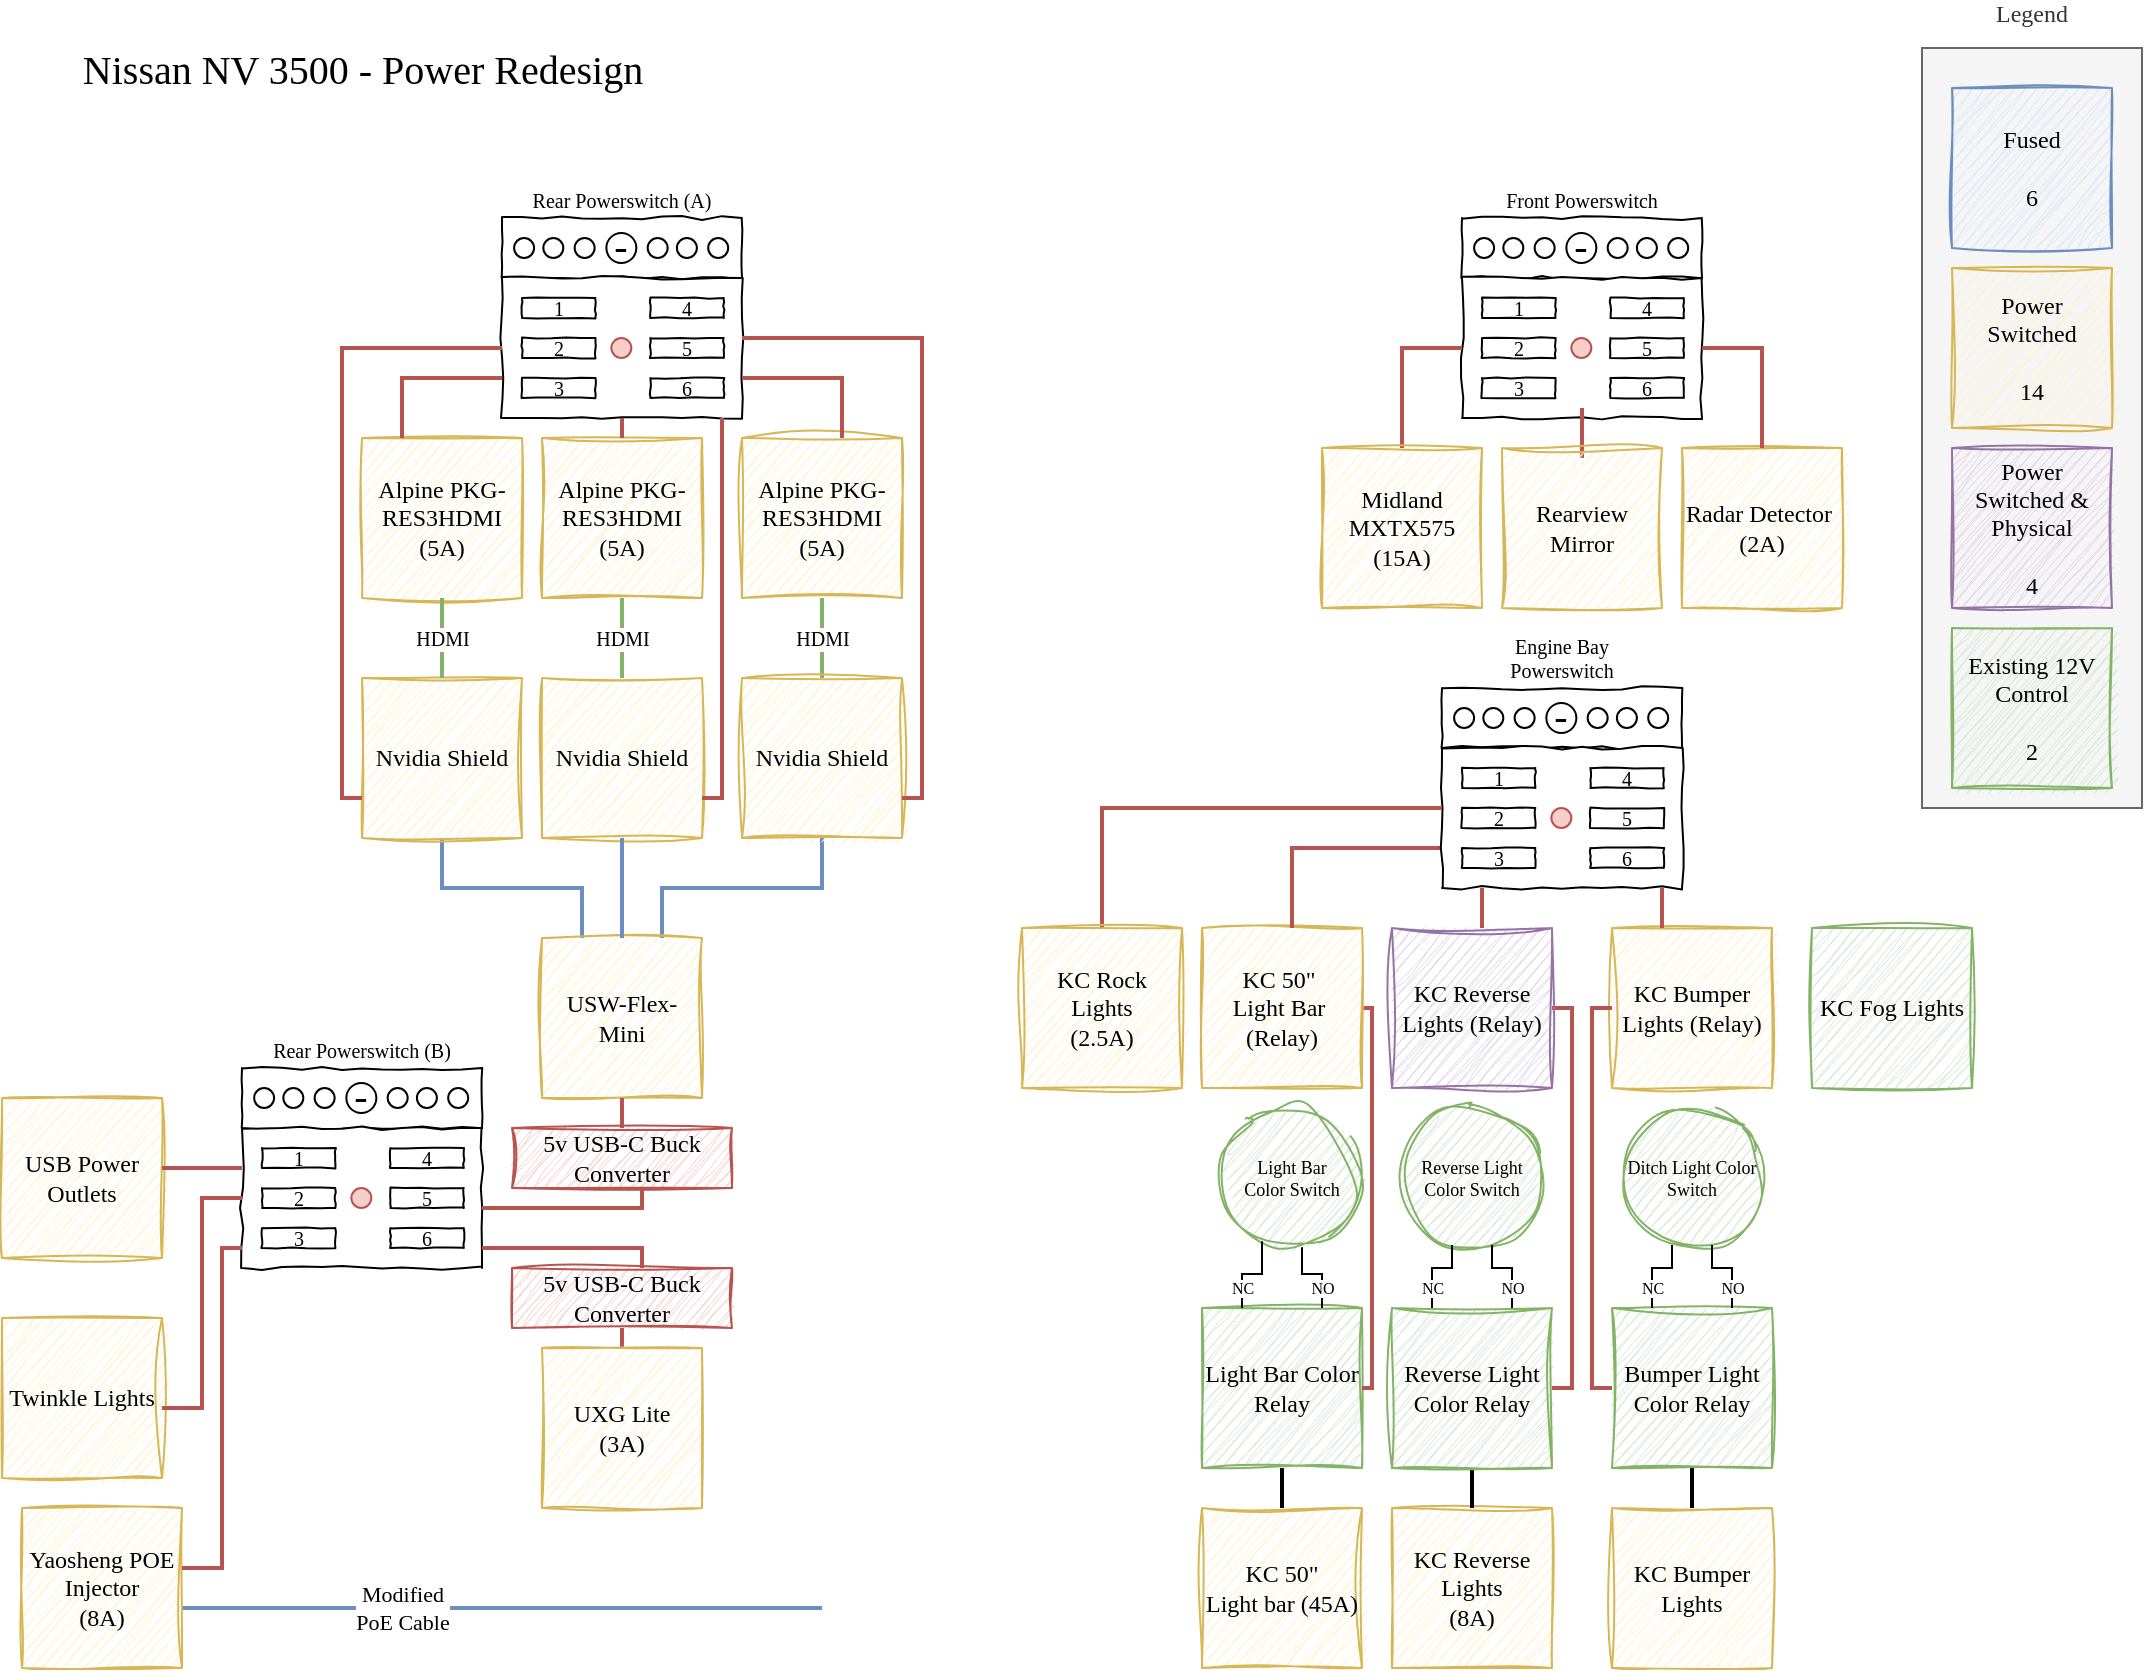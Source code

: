 <mxfile version="24.0.1" type="github">
  <diagram name="Devices" id="NLXhh_cYfULNmkipfsyW">
    <mxGraphModel dx="1160" dy="854" grid="1" gridSize="10" guides="1" tooltips="1" connect="1" arrows="1" fold="1" page="1" pageScale="1" pageWidth="1100" pageHeight="850" math="0" shadow="0">
      <root>
        <mxCell id="WHzFMk7UU_tTh9giWUfS-0" />
        <mxCell id="WHzFMk7UU_tTh9giWUfS-1" parent="WHzFMk7UU_tTh9giWUfS-0" />
        <mxCell id="WHzFMk7UU_tTh9giWUfS-4" value="Modified &lt;br&gt;PoE Cable" style="edgeStyle=orthogonalEdgeStyle;rounded=0;orthogonalLoop=1;jettySize=auto;html=1;endArrow=none;endFill=0;fontFamily=Montserrat;fontSource=https%3A%2F%2Ffonts.googleapis.com%2Fcss%3Ffamily%3DMontserrat;fillColor=#dae8fc;strokeColor=#6c8ebf;strokeWidth=2;" edge="1" parent="WHzFMk7UU_tTh9giWUfS-1" source="WHzFMk7UU_tTh9giWUfS-114" target="WHzFMk7UU_tTh9giWUfS-5">
          <mxGeometry x="-0.312" relative="1" as="geometry">
            <Array as="points">
              <mxPoint x="180" y="810" />
              <mxPoint x="180" y="810" />
            </Array>
            <mxPoint as="offset" />
          </mxGeometry>
        </mxCell>
        <mxCell id="WHzFMk7UU_tTh9giWUfS-5" value="" style="shape=image;imageAspect=0;aspect=fixed;verticalLabelPosition=bottom;verticalAlign=top;image=https://iec-telecom.com/wp-content/uploads/2023/01/Starlink_Mobile_1000x600.png;clipPath=inset(22.22% 10.67% 22.22% 12%);" vertex="1" parent="WHzFMk7UU_tTh9giWUfS-1">
          <mxGeometry x="430" y="766.95" width="153.33" height="66.091" as="geometry" />
        </mxCell>
        <mxCell id="WHzFMk7UU_tTh9giWUfS-84" style="edgeStyle=orthogonalEdgeStyle;rounded=0;hachureGap=4;orthogonalLoop=1;jettySize=auto;html=1;fontFamily=Architects Daughter;fontSource=https%3A%2F%2Ffonts.googleapis.com%2Fcss%3Ffamily%3DArchitects%2BDaughter;fontSize=16;fillColor=#dae8fc;strokeColor=#6c8ebf;endArrow=none;endFill=0;strokeWidth=2;" edge="1" parent="WHzFMk7UU_tTh9giWUfS-1" source="WHzFMk7UU_tTh9giWUfS-57" target="WHzFMk7UU_tTh9giWUfS-49">
          <mxGeometry relative="1" as="geometry">
            <Array as="points">
              <mxPoint x="430" y="450" />
              <mxPoint x="350" y="450" />
            </Array>
          </mxGeometry>
        </mxCell>
        <mxCell id="WHzFMk7UU_tTh9giWUfS-85" style="edgeStyle=orthogonalEdgeStyle;rounded=0;hachureGap=4;orthogonalLoop=1;jettySize=auto;html=1;fontFamily=Architects Daughter;fontSource=https%3A%2F%2Ffonts.googleapis.com%2Fcss%3Ffamily%3DArchitects%2BDaughter;fontSize=16;fillColor=#dae8fc;strokeColor=#6c8ebf;strokeWidth=2;endArrow=none;endFill=0;" edge="1" parent="WHzFMk7UU_tTh9giWUfS-1" source="WHzFMk7UU_tTh9giWUfS-58" target="WHzFMk7UU_tTh9giWUfS-49">
          <mxGeometry relative="1" as="geometry">
            <Array as="points">
              <mxPoint x="240" y="450" />
              <mxPoint x="310" y="450" />
            </Array>
          </mxGeometry>
        </mxCell>
        <mxCell id="WHzFMk7UU_tTh9giWUfS-87" value="Legend" style="group;fontFamily=Montserrat;fontSource=https%3A%2F%2Ffonts.googleapis.com%2Fcss%3Ffamily%3DMontserrat;labelPosition=center;verticalLabelPosition=top;align=center;verticalAlign=bottom;spacingBottom=8;spacingTop=0;fillColor=#f5f5f5;strokeColor=#666666;fontColor=#333333;rounded=0;strokeWidth=1;perimeterSpacing=12;" vertex="1" connectable="0" parent="WHzFMk7UU_tTh9giWUfS-1">
          <mxGeometry x="980" y="30" width="110" height="380" as="geometry" />
        </mxCell>
        <mxCell id="WHzFMk7UU_tTh9giWUfS-88" value="Fused&lt;br&gt;&lt;br&gt;6" style="whiteSpace=wrap;html=1;aspect=fixed;sketch=1;curveFitting=1;jiggle=2;fontFamily=Montserrat;fontSource=https%3A%2F%2Ffonts.googleapis.com%2Fcss%3Ffamily%3DMontserrat;fillColor=#dae8fc;strokeColor=#6c8ebf;" vertex="1" parent="WHzFMk7UU_tTh9giWUfS-87">
          <mxGeometry x="15" y="20" width="80" height="80" as="geometry" />
        </mxCell>
        <mxCell id="WHzFMk7UU_tTh9giWUfS-89" value="Power Switched&lt;br&gt;&lt;br&gt;14" style="whiteSpace=wrap;html=1;aspect=fixed;sketch=1;curveFitting=1;jiggle=2;fontFamily=Montserrat;fontSource=https%3A%2F%2Ffonts.googleapis.com%2Fcss%3Ffamily%3DMontserrat;fillColor=#fff2cc;strokeColor=#d6b656;" vertex="1" parent="WHzFMk7UU_tTh9giWUfS-87">
          <mxGeometry x="15" y="110" width="80" height="80" as="geometry" />
        </mxCell>
        <mxCell id="WHzFMk7UU_tTh9giWUfS-90" value="Power Switched &amp;amp; Physical&lt;br&gt;&lt;br&gt;4" style="whiteSpace=wrap;html=1;aspect=fixed;sketch=1;curveFitting=1;jiggle=2;fontFamily=Montserrat;fontSource=https%3A%2F%2Ffonts.googleapis.com%2Fcss%3Ffamily%3DMontserrat;fillColor=#e1d5e7;strokeColor=#9673a6;" vertex="1" parent="WHzFMk7UU_tTh9giWUfS-87">
          <mxGeometry x="15" y="200" width="80" height="80" as="geometry" />
        </mxCell>
        <mxCell id="WHzFMk7UU_tTh9giWUfS-91" value="Existing 12V Control&lt;br&gt;&lt;br&gt;2" style="whiteSpace=wrap;html=1;aspect=fixed;sketch=1;curveFitting=1;jiggle=2;fontFamily=Montserrat;fontSource=https%3A%2F%2Ffonts.googleapis.com%2Fcss%3Ffamily%3DMontserrat;fillColor=#d5e8d4;strokeColor=#82b366;" vertex="1" parent="WHzFMk7UU_tTh9giWUfS-87">
          <mxGeometry x="15" y="290" width="80" height="80" as="geometry" />
        </mxCell>
        <mxCell id="WHzFMk7UU_tTh9giWUfS-92" value="Nissan NV 3500 - Power Redesign" style="text;html=1;align=center;verticalAlign=middle;resizable=0;points=[];autosize=1;strokeColor=none;fillColor=none;fontSize=20;fontFamily=Montserrat;fontSource=https%3A%2F%2Ffonts.googleapis.com%2Fcss%3Ffamily%3DMontserrat;" vertex="1" parent="WHzFMk7UU_tTh9giWUfS-1">
          <mxGeometry x="20" y="20" width="360" height="40" as="geometry" />
        </mxCell>
        <mxCell id="WHzFMk7UU_tTh9giWUfS-95" value="" style="group" vertex="1" connectable="0" parent="WHzFMk7UU_tTh9giWUfS-1">
          <mxGeometry x="750" y="115" width="120" height="100" as="geometry" />
        </mxCell>
        <mxCell id="WHzFMk7UU_tTh9giWUfS-96" value="Front Powerswitch" style="rounded=0;whiteSpace=wrap;html=1;sketch=1;curveFitting=1;jiggle=2;fontFamily=Montserrat;fontSource=https%3A%2F%2Ffonts.googleapis.com%2Fcss%3Ffamily%3DMontserrat;fontSize=10;sketchStyle=comic;container=0;labelPosition=center;verticalLabelPosition=top;align=center;verticalAlign=bottom;" vertex="1" parent="WHzFMk7UU_tTh9giWUfS-95">
          <mxGeometry width="120" height="30" as="geometry" />
        </mxCell>
        <mxCell id="WHzFMk7UU_tTh9giWUfS-97" value="" style="ellipse;whiteSpace=wrap;html=1;aspect=fixed;sketch=1;hachureGap=4;jiggle=2;curveFitting=1;fontFamily=Architects Daughter;fontSource=https%3A%2F%2Ffonts.googleapis.com%2Fcss%3Ffamily%3DArchitects%2BDaughter;fontSize=20;sketchStyle=comic;container=0;" vertex="1" parent="WHzFMk7UU_tTh9giWUfS-95">
          <mxGeometry x="6.052" y="10" width="10" height="10" as="geometry" />
        </mxCell>
        <mxCell id="WHzFMk7UU_tTh9giWUfS-98" value="" style="ellipse;whiteSpace=wrap;html=1;aspect=fixed;sketch=1;hachureGap=4;jiggle=2;curveFitting=1;fontFamily=Architects Daughter;fontSource=https%3A%2F%2Ffonts.googleapis.com%2Fcss%3Ffamily%3DArchitects%2BDaughter;fontSize=20;sketchStyle=comic;container=0;" vertex="1" parent="WHzFMk7UU_tTh9giWUfS-95">
          <mxGeometry x="20.661" y="10" width="10" height="10" as="geometry" />
        </mxCell>
        <mxCell id="WHzFMk7UU_tTh9giWUfS-99" value="" style="ellipse;whiteSpace=wrap;html=1;aspect=fixed;sketch=1;hachureGap=4;jiggle=2;curveFitting=1;fontFamily=Architects Daughter;fontSource=https%3A%2F%2Ffonts.googleapis.com%2Fcss%3Ffamily%3DArchitects%2BDaughter;fontSize=20;sketchStyle=comic;container=0;" vertex="1" parent="WHzFMk7UU_tTh9giWUfS-95">
          <mxGeometry x="36.313" y="10" width="10" height="10" as="geometry" />
        </mxCell>
        <mxCell id="WHzFMk7UU_tTh9giWUfS-100" value="-" style="ellipse;whiteSpace=wrap;html=1;aspect=fixed;sketch=1;hachureGap=4;jiggle=2;curveFitting=1;fontFamily=Montserrat;fontSource=https%3A%2F%2Ffonts.googleapis.com%2Fcss%3Ffamily%3DMontserrat;fontSize=20;sketchStyle=comic;direction=south;spacing=0;spacingBottom=4;container=0;" vertex="1" parent="WHzFMk7UU_tTh9giWUfS-95">
          <mxGeometry x="52.174" y="7.5" width="15" height="15" as="geometry" />
        </mxCell>
        <mxCell id="WHzFMk7UU_tTh9giWUfS-101" value="" style="ellipse;whiteSpace=wrap;html=1;aspect=fixed;sketch=1;hachureGap=4;jiggle=2;curveFitting=1;fontFamily=Architects Daughter;fontSource=https%3A%2F%2Ffonts.googleapis.com%2Fcss%3Ffamily%3DArchitects%2BDaughter;fontSize=20;sketchStyle=comic;container=0;" vertex="1" parent="WHzFMk7UU_tTh9giWUfS-95">
          <mxGeometry x="72.835" y="10" width="10" height="10" as="geometry" />
        </mxCell>
        <mxCell id="WHzFMk7UU_tTh9giWUfS-102" value="" style="ellipse;whiteSpace=wrap;html=1;aspect=fixed;sketch=1;hachureGap=4;jiggle=2;curveFitting=1;fontFamily=Architects Daughter;fontSource=https%3A%2F%2Ffonts.googleapis.com%2Fcss%3Ffamily%3DArchitects%2BDaughter;fontSize=20;sketchStyle=comic;container=0;" vertex="1" parent="WHzFMk7UU_tTh9giWUfS-95">
          <mxGeometry x="87.443" y="10" width="10" height="10" as="geometry" />
        </mxCell>
        <mxCell id="WHzFMk7UU_tTh9giWUfS-103" value="" style="ellipse;whiteSpace=wrap;html=1;aspect=fixed;sketch=1;hachureGap=4;jiggle=2;curveFitting=1;fontFamily=Architects Daughter;fontSource=https%3A%2F%2Ffonts.googleapis.com%2Fcss%3Ffamily%3DArchitects%2BDaughter;fontSize=20;sketchStyle=comic;container=0;" vertex="1" parent="WHzFMk7UU_tTh9giWUfS-95">
          <mxGeometry x="103.096" y="10" width="10" height="10" as="geometry" />
        </mxCell>
        <mxCell id="WHzFMk7UU_tTh9giWUfS-104" value="" style="rounded=0;whiteSpace=wrap;html=1;sketch=1;curveFitting=1;jiggle=2;fontFamily=Montserrat;fontSource=https%3A%2F%2Ffonts.googleapis.com%2Fcss%3Ffamily%3DMontserrat;fontSize=10;sketchStyle=comic;" vertex="1" parent="WHzFMk7UU_tTh9giWUfS-95">
          <mxGeometry y="30" width="120" height="70" as="geometry" />
        </mxCell>
        <mxCell id="WHzFMk7UU_tTh9giWUfS-105" value="1" style="rounded=0;whiteSpace=wrap;html=1;sketch=1;curveFitting=1;jiggle=2;fontFamily=Montserrat;fontSource=https%3A%2F%2Ffonts.googleapis.com%2Fcss%3Ffamily%3DMontserrat;fontSize=10;sketchStyle=comic;" vertex="1" parent="WHzFMk7UU_tTh9giWUfS-95">
          <mxGeometry x="10.0" y="40" width="36.7" height="10" as="geometry" />
        </mxCell>
        <mxCell id="WHzFMk7UU_tTh9giWUfS-106" value="2" style="rounded=0;whiteSpace=wrap;html=1;sketch=1;curveFitting=1;jiggle=2;fontFamily=Montserrat;fontSource=https%3A%2F%2Ffonts.googleapis.com%2Fcss%3Ffamily%3DMontserrat;fontSize=10;sketchStyle=comic;" vertex="1" parent="WHzFMk7UU_tTh9giWUfS-95">
          <mxGeometry x="10.0" y="60" width="36.7" height="10" as="geometry" />
        </mxCell>
        <mxCell id="WHzFMk7UU_tTh9giWUfS-107" value="3" style="rounded=0;whiteSpace=wrap;html=1;sketch=1;curveFitting=1;jiggle=2;fontFamily=Montserrat;fontSource=https%3A%2F%2Ffonts.googleapis.com%2Fcss%3Ffamily%3DMontserrat;fontSize=10;sketchStyle=comic;" vertex="1" parent="WHzFMk7UU_tTh9giWUfS-95">
          <mxGeometry x="10.0" y="80" width="36.7" height="10" as="geometry" />
        </mxCell>
        <mxCell id="WHzFMk7UU_tTh9giWUfS-108" value="4" style="rounded=0;whiteSpace=wrap;html=1;sketch=1;curveFitting=1;jiggle=2;fontFamily=Montserrat;fontSource=https%3A%2F%2Ffonts.googleapis.com%2Fcss%3Ffamily%3DMontserrat;fontSize=10;sketchStyle=comic;" vertex="1" parent="WHzFMk7UU_tTh9giWUfS-95">
          <mxGeometry x="74.2" y="40" width="36.7" height="10" as="geometry" />
        </mxCell>
        <mxCell id="WHzFMk7UU_tTh9giWUfS-109" value="5" style="rounded=0;whiteSpace=wrap;html=1;sketch=1;curveFitting=1;jiggle=2;fontFamily=Montserrat;fontSource=https%3A%2F%2Ffonts.googleapis.com%2Fcss%3Ffamily%3DMontserrat;fontSize=10;sketchStyle=comic;" vertex="1" parent="WHzFMk7UU_tTh9giWUfS-95">
          <mxGeometry x="74.2" y="60" width="36.7" height="10" as="geometry" />
        </mxCell>
        <mxCell id="WHzFMk7UU_tTh9giWUfS-110" value="6" style="rounded=0;whiteSpace=wrap;html=1;sketch=1;curveFitting=1;jiggle=2;fontFamily=Montserrat;fontSource=https%3A%2F%2Ffonts.googleapis.com%2Fcss%3Ffamily%3DMontserrat;fontSize=10;sketchStyle=comic;" vertex="1" parent="WHzFMk7UU_tTh9giWUfS-95">
          <mxGeometry x="74.2" y="80" width="36.7" height="10" as="geometry" />
        </mxCell>
        <mxCell id="WHzFMk7UU_tTh9giWUfS-111" value="" style="ellipse;whiteSpace=wrap;html=1;aspect=fixed;fillColor=#f8cecc;strokeColor=#b85450;sketch=1;curveFitting=1;jiggle=2;sketchStyle=comic;" vertex="1" parent="WHzFMk7UU_tTh9giWUfS-95">
          <mxGeometry x="54.67" y="60" width="10" height="10" as="geometry" />
        </mxCell>
        <mxCell id="WHzFMk7UU_tTh9giWUfS-140" value="" style="group" vertex="1" connectable="0" parent="WHzFMk7UU_tTh9giWUfS-1">
          <mxGeometry x="620" y="350" width="385" height="490" as="geometry" />
        </mxCell>
        <mxCell id="WHzFMk7UU_tTh9giWUfS-141" value="KC 50&quot; &lt;br&gt;Light bar (45A)" style="whiteSpace=wrap;html=1;aspect=fixed;sketch=1;curveFitting=1;jiggle=2;fontFamily=Montserrat;fontSource=https%3A%2F%2Ffonts.googleapis.com%2Fcss%3Ffamily%3DMontserrat;fillColor=#fff2cc;strokeColor=#d6b656;container=0;" vertex="1" parent="WHzFMk7UU_tTh9giWUfS-140">
          <mxGeometry y="410" width="80" height="80" as="geometry" />
        </mxCell>
        <mxCell id="WHzFMk7UU_tTh9giWUfS-142" style="edgeStyle=orthogonalEdgeStyle;rounded=0;hachureGap=4;orthogonalLoop=1;jettySize=auto;html=1;fontFamily=Architects Daughter;fontSource=https%3A%2F%2Ffonts.googleapis.com%2Fcss%3Ffamily%3DArchitects%2BDaughter;fontSize=16;endArrow=none;endFill=0;strokeWidth=2;" edge="1" parent="WHzFMk7UU_tTh9giWUfS-140" source="WHzFMk7UU_tTh9giWUfS-150" target="WHzFMk7UU_tTh9giWUfS-141">
          <mxGeometry relative="1" as="geometry" />
        </mxCell>
        <mxCell id="WHzFMk7UU_tTh9giWUfS-143" value="KC Reverse Lights &lt;br&gt;(8A)" style="whiteSpace=wrap;html=1;aspect=fixed;sketch=1;curveFitting=1;jiggle=2;fontFamily=Montserrat;fontSource=https%3A%2F%2Ffonts.googleapis.com%2Fcss%3Ffamily%3DMontserrat;fillColor=#fff2cc;strokeColor=#d6b656;container=0;" vertex="1" parent="WHzFMk7UU_tTh9giWUfS-140">
          <mxGeometry x="95" y="410" width="80" height="80" as="geometry" />
        </mxCell>
        <mxCell id="WHzFMk7UU_tTh9giWUfS-144" style="edgeStyle=orthogonalEdgeStyle;rounded=0;hachureGap=4;orthogonalLoop=1;jettySize=auto;html=1;fontFamily=Architects Daughter;fontSource=https%3A%2F%2Ffonts.googleapis.com%2Fcss%3Ffamily%3DArchitects%2BDaughter;fontSize=16;strokeWidth=2;endArrow=none;endFill=0;" edge="1" parent="WHzFMk7UU_tTh9giWUfS-140" source="WHzFMk7UU_tTh9giWUfS-149" target="WHzFMk7UU_tTh9giWUfS-143">
          <mxGeometry relative="1" as="geometry" />
        </mxCell>
        <mxCell id="WHzFMk7UU_tTh9giWUfS-145" value="KC Bumper Lights" style="whiteSpace=wrap;html=1;aspect=fixed;sketch=1;curveFitting=1;jiggle=2;fontFamily=Montserrat;fontSource=https%3A%2F%2Ffonts.googleapis.com%2Fcss%3Ffamily%3DMontserrat;fillColor=#fff2cc;strokeColor=#d6b656;container=0;" vertex="1" parent="WHzFMk7UU_tTh9giWUfS-140">
          <mxGeometry x="205" y="410" width="80" height="80" as="geometry" />
        </mxCell>
        <mxCell id="WHzFMk7UU_tTh9giWUfS-146" style="edgeStyle=orthogonalEdgeStyle;rounded=0;hachureGap=4;orthogonalLoop=1;jettySize=auto;html=1;fontFamily=Architects Daughter;fontSource=https%3A%2F%2Ffonts.googleapis.com%2Fcss%3Ffamily%3DArchitects%2BDaughter;fontSize=16;strokeWidth=2;endArrow=none;endFill=0;" edge="1" parent="WHzFMk7UU_tTh9giWUfS-140" source="WHzFMk7UU_tTh9giWUfS-155" target="WHzFMk7UU_tTh9giWUfS-145">
          <mxGeometry relative="1" as="geometry" />
        </mxCell>
        <mxCell id="WHzFMk7UU_tTh9giWUfS-149" value="Reverse Light Color Relay" style="whiteSpace=wrap;html=1;aspect=fixed;sketch=1;curveFitting=1;jiggle=2;fontFamily=Montserrat;fontSource=https%3A%2F%2Ffonts.googleapis.com%2Fcss%3Ffamily%3DMontserrat;fillColor=#d5e8d4;strokeColor=#82b366;container=0;" vertex="1" parent="WHzFMk7UU_tTh9giWUfS-140">
          <mxGeometry x="95" y="310" width="80" height="80" as="geometry" />
        </mxCell>
        <mxCell id="WHzFMk7UU_tTh9giWUfS-150" value="Light Bar Color Relay" style="whiteSpace=wrap;html=1;aspect=fixed;sketch=1;curveFitting=1;jiggle=2;fontFamily=Montserrat;fontSource=https%3A%2F%2Ffonts.googleapis.com%2Fcss%3Ffamily%3DMontserrat;fillColor=#d5e8d4;strokeColor=#82b366;container=0;" vertex="1" parent="WHzFMk7UU_tTh9giWUfS-140">
          <mxGeometry y="310" width="80" height="80" as="geometry" />
        </mxCell>
        <mxCell id="WHzFMk7UU_tTh9giWUfS-151" value="Light Bar&lt;br&gt;Color Switch" style="ellipse;whiteSpace=wrap;html=1;aspect=fixed;hachureGap=4;fontFamily=Montserrat;fontSource=https%3A%2F%2Ffonts.googleapis.com%2Fcss%3Ffamily%3DMontserrat;fontSize=9;fillColor=#d5e8d4;strokeColor=#82b366;sketch=1;curveFitting=1;jiggle=2;sketchStyle=rough;container=0;" vertex="1" parent="WHzFMk7UU_tTh9giWUfS-140">
          <mxGeometry x="10" y="210" width="70" height="70" as="geometry" />
        </mxCell>
        <mxCell id="WHzFMk7UU_tTh9giWUfS-152" value="Reverse Light Color Switch" style="ellipse;whiteSpace=wrap;html=1;aspect=fixed;hachureGap=4;fontFamily=Montserrat;fontSource=https%3A%2F%2Ffonts.googleapis.com%2Fcss%3Ffamily%3DMontserrat;fontSize=9;fillColor=#d5e8d4;strokeColor=#82b366;sketch=1;curveFitting=1;jiggle=2;sketchStyle=rough;container=0;" vertex="1" parent="WHzFMk7UU_tTh9giWUfS-140">
          <mxGeometry x="100" y="210" width="70" height="70" as="geometry" />
        </mxCell>
        <mxCell id="WHzFMk7UU_tTh9giWUfS-153" value="NC" style="edgeStyle=orthogonalEdgeStyle;rounded=0;hachureGap=4;orthogonalLoop=1;jettySize=auto;html=1;fontFamily=Montserrat;fontSource=https%3A%2F%2Ffonts.googleapis.com%2Fcss%3Ffamily%3DMontserrat;fontSize=8;endArrow=none;endFill=0;" edge="1" parent="WHzFMk7UU_tTh9giWUfS-140" source="WHzFMk7UU_tTh9giWUfS-151" target="WHzFMk7UU_tTh9giWUfS-150">
          <mxGeometry x="0.518" relative="1" as="geometry">
            <Array as="points">
              <mxPoint x="30" y="293" />
              <mxPoint x="20" y="293" />
            </Array>
            <mxPoint as="offset" />
          </mxGeometry>
        </mxCell>
        <mxCell id="WHzFMk7UU_tTh9giWUfS-155" value="Bumper Light Color Relay" style="whiteSpace=wrap;html=1;aspect=fixed;sketch=1;curveFitting=1;jiggle=2;fontFamily=Montserrat;fontSource=https%3A%2F%2Ffonts.googleapis.com%2Fcss%3Ffamily%3DMontserrat;fillColor=#d5e8d4;strokeColor=#82b366;container=0;" vertex="1" parent="WHzFMk7UU_tTh9giWUfS-140">
          <mxGeometry x="205" y="310" width="80" height="80" as="geometry" />
        </mxCell>
        <mxCell id="WHzFMk7UU_tTh9giWUfS-156" value="&lt;font style=&quot;font-size: 9px;&quot;&gt;Ditch Light Color Switch&lt;/font&gt;" style="ellipse;whiteSpace=wrap;html=1;aspect=fixed;hachureGap=4;fontFamily=Montserrat;fontSource=https%3A%2F%2Ffonts.googleapis.com%2Fcss%3Ffamily%3DMontserrat;fontSize=9;fillColor=#d5e8d4;strokeColor=#82b366;sketch=1;curveFitting=1;jiggle=2;sketchStyle=rough;container=0;" vertex="1" parent="WHzFMk7UU_tTh9giWUfS-140">
          <mxGeometry x="210" y="210" width="70" height="70" as="geometry" />
        </mxCell>
        <mxCell id="WHzFMk7UU_tTh9giWUfS-158" value="NO" style="edgeStyle=orthogonalEdgeStyle;rounded=0;hachureGap=4;orthogonalLoop=1;jettySize=auto;html=1;fontFamily=Montserrat;fontSource=https%3A%2F%2Ffonts.googleapis.com%2Fcss%3Ffamily%3DMontserrat;fontSize=8;endArrow=none;endFill=0;" edge="1" parent="WHzFMk7UU_tTh9giWUfS-140" source="WHzFMk7UU_tTh9giWUfS-151" target="WHzFMk7UU_tTh9giWUfS-150">
          <mxGeometry x="0.518" relative="1" as="geometry">
            <mxPoint x="60" y="270" as="sourcePoint" />
            <mxPoint x="40" y="300" as="targetPoint" />
            <Array as="points">
              <mxPoint x="50" y="293" />
              <mxPoint x="60" y="293" />
            </Array>
            <mxPoint as="offset" />
          </mxGeometry>
        </mxCell>
        <mxCell id="WHzFMk7UU_tTh9giWUfS-159" value="NO" style="edgeStyle=orthogonalEdgeStyle;rounded=0;hachureGap=4;orthogonalLoop=1;jettySize=auto;html=1;fontFamily=Montserrat;fontSource=https%3A%2F%2Ffonts.googleapis.com%2Fcss%3Ffamily%3DMontserrat;fontSize=8;endArrow=none;endFill=0;" edge="1" parent="WHzFMk7UU_tTh9giWUfS-140" source="WHzFMk7UU_tTh9giWUfS-152" target="WHzFMk7UU_tTh9giWUfS-149">
          <mxGeometry x="0.518" relative="1" as="geometry">
            <mxPoint x="155" y="299" as="sourcePoint" />
            <mxPoint x="165" y="330" as="targetPoint" />
            <Array as="points">
              <mxPoint x="145" y="290" />
              <mxPoint x="155" y="290" />
            </Array>
            <mxPoint as="offset" />
          </mxGeometry>
        </mxCell>
        <mxCell id="WHzFMk7UU_tTh9giWUfS-160" value="NC" style="edgeStyle=orthogonalEdgeStyle;rounded=0;hachureGap=4;orthogonalLoop=1;jettySize=auto;html=1;fontFamily=Montserrat;fontSource=https%3A%2F%2Ffonts.googleapis.com%2Fcss%3Ffamily%3DMontserrat;fontSize=8;endArrow=none;endFill=0;" edge="1" parent="WHzFMk7UU_tTh9giWUfS-140" source="WHzFMk7UU_tTh9giWUfS-152" target="WHzFMk7UU_tTh9giWUfS-149">
          <mxGeometry x="0.518" relative="1" as="geometry">
            <mxPoint x="135" y="300" as="sourcePoint" />
            <mxPoint x="125" y="331" as="targetPoint" />
            <Array as="points">
              <mxPoint x="125" y="290" />
              <mxPoint x="115" y="290" />
            </Array>
            <mxPoint as="offset" />
          </mxGeometry>
        </mxCell>
        <mxCell id="WHzFMk7UU_tTh9giWUfS-161" value="NC" style="edgeStyle=orthogonalEdgeStyle;rounded=0;hachureGap=4;orthogonalLoop=1;jettySize=auto;html=1;fontFamily=Montserrat;fontSource=https%3A%2F%2Ffonts.googleapis.com%2Fcss%3Ffamily%3DMontserrat;fontSize=8;endArrow=none;endFill=0;" edge="1" parent="WHzFMk7UU_tTh9giWUfS-140" source="WHzFMk7UU_tTh9giWUfS-156" target="WHzFMk7UU_tTh9giWUfS-155">
          <mxGeometry x="0.518" relative="1" as="geometry">
            <mxPoint x="235" y="300" as="sourcePoint" />
            <mxPoint x="225" y="331" as="targetPoint" />
            <Array as="points">
              <mxPoint x="235" y="290" />
              <mxPoint x="225" y="290" />
            </Array>
            <mxPoint as="offset" />
          </mxGeometry>
        </mxCell>
        <mxCell id="WHzFMk7UU_tTh9giWUfS-163" value="NO" style="edgeStyle=orthogonalEdgeStyle;rounded=0;hachureGap=4;orthogonalLoop=1;jettySize=auto;html=1;fontFamily=Montserrat;fontSource=https%3A%2F%2Ffonts.googleapis.com%2Fcss%3Ffamily%3DMontserrat;fontSize=8;endArrow=none;endFill=0;" edge="1" parent="WHzFMk7UU_tTh9giWUfS-140" source="WHzFMk7UU_tTh9giWUfS-156" target="WHzFMk7UU_tTh9giWUfS-155">
          <mxGeometry x="0.518" relative="1" as="geometry">
            <mxPoint x="255" y="299" as="sourcePoint" />
            <mxPoint x="265" y="330" as="targetPoint" />
            <Array as="points">
              <mxPoint x="255" y="290" />
              <mxPoint x="265" y="290" />
            </Array>
            <mxPoint as="offset" />
          </mxGeometry>
        </mxCell>
        <mxCell id="WHzFMk7UU_tTh9giWUfS-165" style="edgeStyle=orthogonalEdgeStyle;rounded=0;hachureGap=4;orthogonalLoop=1;jettySize=auto;html=1;fontFamily=Architects Daughter;fontSource=https%3A%2F%2Ffonts.googleapis.com%2Fcss%3Ffamily%3DArchitects%2BDaughter;fontSize=16;endArrow=none;endFill=0;strokeWidth=2;fillColor=#f8cecc;strokeColor=#b85450;" edge="1" parent="WHzFMk7UU_tTh9giWUfS-140" source="WHzFMk7UU_tTh9giWUfS-168" target="WHzFMk7UU_tTh9giWUfS-150">
          <mxGeometry relative="1" as="geometry">
            <mxPoint x="-5" y="290" as="targetPoint" />
            <Array as="points">
              <mxPoint x="85" y="160" />
              <mxPoint x="85" y="350" />
            </Array>
          </mxGeometry>
        </mxCell>
        <mxCell id="WHzFMk7UU_tTh9giWUfS-166" style="edgeStyle=orthogonalEdgeStyle;rounded=0;hachureGap=4;orthogonalLoop=1;jettySize=auto;html=1;fontFamily=Architects Daughter;fontSource=https%3A%2F%2Ffonts.googleapis.com%2Fcss%3Ffamily%3DArchitects%2BDaughter;fontSize=16;fillColor=#f8cecc;strokeColor=#b85450;strokeWidth=2;endArrow=none;endFill=0;" edge="1" parent="WHzFMk7UU_tTh9giWUfS-140" source="WHzFMk7UU_tTh9giWUfS-171" target="WHzFMk7UU_tTh9giWUfS-149">
          <mxGeometry relative="1" as="geometry">
            <Array as="points">
              <mxPoint x="185" y="160" />
              <mxPoint x="185" y="350" />
            </Array>
          </mxGeometry>
        </mxCell>
        <mxCell id="WHzFMk7UU_tTh9giWUfS-168" value="KC 50&quot;&amp;nbsp;&lt;br style=&quot;border-color: var(--border-color);&quot;&gt;Light Bar&amp;nbsp;&lt;br style=&quot;border-color: var(--border-color);&quot;&gt;(Relay)" style="whiteSpace=wrap;html=1;aspect=fixed;sketch=1;curveFitting=1;jiggle=2;fontFamily=Montserrat;fontSource=https%3A%2F%2Ffonts.googleapis.com%2Fcss%3Ffamily%3DMontserrat;fillColor=#fff2cc;strokeColor=#d6b656;container=0;" vertex="1" parent="WHzFMk7UU_tTh9giWUfS-140">
          <mxGeometry y="120" width="80" height="80" as="geometry" />
        </mxCell>
        <mxCell id="WHzFMk7UU_tTh9giWUfS-169" style="edgeStyle=orthogonalEdgeStyle;rounded=0;hachureGap=4;orthogonalLoop=1;jettySize=auto;html=1;fontFamily=Architects Daughter;fontSource=https%3A%2F%2Ffonts.googleapis.com%2Fcss%3Ffamily%3DArchitects%2BDaughter;fontSize=16;endArrow=none;endFill=0;strokeWidth=2;fillColor=#f8cecc;strokeColor=#b85450;" edge="1" parent="WHzFMk7UU_tTh9giWUfS-140" source="WHzFMk7UU_tTh9giWUfS-168" target="WHzFMk7UU_tTh9giWUfS-185">
          <mxGeometry relative="1" as="geometry">
            <mxPoint x="235" y="310" as="sourcePoint" />
            <mxPoint x="315" y="80" as="targetPoint" />
            <Array as="points">
              <mxPoint x="45" y="80" />
            </Array>
          </mxGeometry>
        </mxCell>
        <mxCell id="WHzFMk7UU_tTh9giWUfS-170" value="KC Fog Lights" style="whiteSpace=wrap;html=1;aspect=fixed;sketch=1;curveFitting=1;jiggle=2;fontFamily=Montserrat;fontSource=https%3A%2F%2Ffonts.googleapis.com%2Fcss%3Ffamily%3DMontserrat;fillColor=#d5e8d4;strokeColor=#82b366;container=0;" vertex="1" parent="WHzFMk7UU_tTh9giWUfS-140">
          <mxGeometry x="305" y="120" width="80" height="80" as="geometry" />
        </mxCell>
        <mxCell id="WHzFMk7UU_tTh9giWUfS-171" value="KC Reverse Lights (Relay)" style="whiteSpace=wrap;html=1;aspect=fixed;sketch=1;curveFitting=1;jiggle=2;fontFamily=Montserrat;fontSource=https%3A%2F%2Ffonts.googleapis.com%2Fcss%3Ffamily%3DMontserrat;fillColor=#e1d5e7;strokeColor=#9673a6;container=0;" vertex="1" parent="WHzFMk7UU_tTh9giWUfS-140">
          <mxGeometry x="95" y="120" width="80" height="80" as="geometry" />
        </mxCell>
        <mxCell id="WHzFMk7UU_tTh9giWUfS-172" value="KC Bumper Lights (Relay)" style="whiteSpace=wrap;html=1;aspect=fixed;sketch=1;curveFitting=1;jiggle=2;fontFamily=Montserrat;fontSource=https%3A%2F%2Ffonts.googleapis.com%2Fcss%3Ffamily%3DMontserrat;fillColor=#fff2cc;strokeColor=#d6b656;container=0;" vertex="1" parent="WHzFMk7UU_tTh9giWUfS-140">
          <mxGeometry x="205" y="120" width="80" height="80" as="geometry" />
        </mxCell>
        <mxCell id="WHzFMk7UU_tTh9giWUfS-173" style="edgeStyle=orthogonalEdgeStyle;rounded=0;hachureGap=4;orthogonalLoop=1;jettySize=auto;html=1;fontFamily=Architects Daughter;fontSource=https%3A%2F%2Ffonts.googleapis.com%2Fcss%3Ffamily%3DArchitects%2BDaughter;fontSize=16;strokeWidth=2;endArrow=none;endFill=0;fillColor=#f8cecc;strokeColor=#b85450;" edge="1" parent="WHzFMk7UU_tTh9giWUfS-140" source="WHzFMk7UU_tTh9giWUfS-155" target="WHzFMk7UU_tTh9giWUfS-172">
          <mxGeometry relative="1" as="geometry">
            <mxPoint x="205" y="220" as="targetPoint" />
            <Array as="points">
              <mxPoint x="195" y="350" />
              <mxPoint x="195" y="160" />
            </Array>
          </mxGeometry>
        </mxCell>
        <mxCell id="WHzFMk7UU_tTh9giWUfS-174" style="edgeStyle=orthogonalEdgeStyle;rounded=0;hachureGap=4;orthogonalLoop=1;jettySize=auto;html=1;fontFamily=Architects Daughter;fontSource=https%3A%2F%2Ffonts.googleapis.com%2Fcss%3Ffamily%3DArchitects%2BDaughter;fontSize=16;endArrow=none;endFill=0;strokeWidth=2;fillColor=#f8cecc;strokeColor=#b85450;" edge="1" parent="WHzFMk7UU_tTh9giWUfS-140" source="WHzFMk7UU_tTh9giWUfS-172" target="WHzFMk7UU_tTh9giWUfS-185">
          <mxGeometry relative="1" as="geometry">
            <Array as="points">
              <mxPoint x="230" y="110" />
              <mxPoint x="230" y="110" />
            </Array>
          </mxGeometry>
        </mxCell>
        <mxCell id="WHzFMk7UU_tTh9giWUfS-176" style="edgeStyle=orthogonalEdgeStyle;rounded=0;hachureGap=4;orthogonalLoop=1;jettySize=auto;html=1;fontFamily=Architects Daughter;fontSource=https%3A%2F%2Ffonts.googleapis.com%2Fcss%3Ffamily%3DArchitects%2BDaughter;fontSize=16;endArrow=none;endFill=0;strokeWidth=2;fillColor=#f8cecc;strokeColor=#b85450;" edge="1" parent="WHzFMk7UU_tTh9giWUfS-140" source="WHzFMk7UU_tTh9giWUfS-171" target="WHzFMk7UU_tTh9giWUfS-185">
          <mxGeometry relative="1" as="geometry">
            <mxPoint x="60" y="140" as="sourcePoint" />
            <mxPoint x="140" y="100" as="targetPoint" />
            <Array as="points">
              <mxPoint x="140" y="110" />
              <mxPoint x="140" y="110" />
            </Array>
          </mxGeometry>
        </mxCell>
        <mxCell id="WHzFMk7UU_tTh9giWUfS-177" value="Engine Bay&lt;br&gt;Powerswitch" style="rounded=0;whiteSpace=wrap;html=1;sketch=1;curveFitting=1;jiggle=2;fontFamily=Montserrat;fontSource=https%3A%2F%2Ffonts.googleapis.com%2Fcss%3Ffamily%3DMontserrat;fontSize=10;sketchStyle=comic;container=0;labelPosition=center;verticalLabelPosition=top;align=center;verticalAlign=bottom;" vertex="1" parent="WHzFMk7UU_tTh9giWUfS-140">
          <mxGeometry x="120" width="120" height="30" as="geometry" />
        </mxCell>
        <mxCell id="WHzFMk7UU_tTh9giWUfS-178" value="" style="ellipse;whiteSpace=wrap;html=1;aspect=fixed;sketch=1;hachureGap=4;jiggle=2;curveFitting=1;fontFamily=Architects Daughter;fontSource=https%3A%2F%2Ffonts.googleapis.com%2Fcss%3Ffamily%3DArchitects%2BDaughter;fontSize=20;sketchStyle=comic;container=0;" vertex="1" parent="WHzFMk7UU_tTh9giWUfS-140">
          <mxGeometry x="126.052" y="10" width="10" height="10" as="geometry" />
        </mxCell>
        <mxCell id="WHzFMk7UU_tTh9giWUfS-179" value="" style="ellipse;whiteSpace=wrap;html=1;aspect=fixed;sketch=1;hachureGap=4;jiggle=2;curveFitting=1;fontFamily=Architects Daughter;fontSource=https%3A%2F%2Ffonts.googleapis.com%2Fcss%3Ffamily%3DArchitects%2BDaughter;fontSize=20;sketchStyle=comic;container=0;" vertex="1" parent="WHzFMk7UU_tTh9giWUfS-140">
          <mxGeometry x="140.661" y="10" width="10" height="10" as="geometry" />
        </mxCell>
        <mxCell id="WHzFMk7UU_tTh9giWUfS-180" value="" style="ellipse;whiteSpace=wrap;html=1;aspect=fixed;sketch=1;hachureGap=4;jiggle=2;curveFitting=1;fontFamily=Architects Daughter;fontSource=https%3A%2F%2Ffonts.googleapis.com%2Fcss%3Ffamily%3DArchitects%2BDaughter;fontSize=20;sketchStyle=comic;container=0;" vertex="1" parent="WHzFMk7UU_tTh9giWUfS-140">
          <mxGeometry x="156.313" y="10" width="10" height="10" as="geometry" />
        </mxCell>
        <mxCell id="WHzFMk7UU_tTh9giWUfS-181" value="-" style="ellipse;whiteSpace=wrap;html=1;aspect=fixed;sketch=1;hachureGap=4;jiggle=2;curveFitting=1;fontFamily=Montserrat;fontSource=https%3A%2F%2Ffonts.googleapis.com%2Fcss%3Ffamily%3DMontserrat;fontSize=20;sketchStyle=comic;direction=south;spacing=0;spacingBottom=4;container=0;" vertex="1" parent="WHzFMk7UU_tTh9giWUfS-140">
          <mxGeometry x="172.174" y="7.5" width="15" height="15" as="geometry" />
        </mxCell>
        <mxCell id="WHzFMk7UU_tTh9giWUfS-182" value="" style="ellipse;whiteSpace=wrap;html=1;aspect=fixed;sketch=1;hachureGap=4;jiggle=2;curveFitting=1;fontFamily=Architects Daughter;fontSource=https%3A%2F%2Ffonts.googleapis.com%2Fcss%3Ffamily%3DArchitects%2BDaughter;fontSize=20;sketchStyle=comic;container=0;" vertex="1" parent="WHzFMk7UU_tTh9giWUfS-140">
          <mxGeometry x="192.835" y="10" width="10" height="10" as="geometry" />
        </mxCell>
        <mxCell id="WHzFMk7UU_tTh9giWUfS-183" value="" style="ellipse;whiteSpace=wrap;html=1;aspect=fixed;sketch=1;hachureGap=4;jiggle=2;curveFitting=1;fontFamily=Architects Daughter;fontSource=https%3A%2F%2Ffonts.googleapis.com%2Fcss%3Ffamily%3DArchitects%2BDaughter;fontSize=20;sketchStyle=comic;container=0;" vertex="1" parent="WHzFMk7UU_tTh9giWUfS-140">
          <mxGeometry x="207.443" y="10" width="10" height="10" as="geometry" />
        </mxCell>
        <mxCell id="WHzFMk7UU_tTh9giWUfS-184" value="" style="ellipse;whiteSpace=wrap;html=1;aspect=fixed;sketch=1;hachureGap=4;jiggle=2;curveFitting=1;fontFamily=Architects Daughter;fontSource=https%3A%2F%2Ffonts.googleapis.com%2Fcss%3Ffamily%3DArchitects%2BDaughter;fontSize=20;sketchStyle=comic;container=0;" vertex="1" parent="WHzFMk7UU_tTh9giWUfS-140">
          <mxGeometry x="223.096" y="10" width="10" height="10" as="geometry" />
        </mxCell>
        <mxCell id="WHzFMk7UU_tTh9giWUfS-185" value="" style="rounded=0;whiteSpace=wrap;html=1;sketch=1;curveFitting=1;jiggle=2;fontFamily=Montserrat;fontSource=https%3A%2F%2Ffonts.googleapis.com%2Fcss%3Ffamily%3DMontserrat;fontSize=10;sketchStyle=comic;container=0;" vertex="1" parent="WHzFMk7UU_tTh9giWUfS-140">
          <mxGeometry x="120" y="30" width="120" height="70" as="geometry" />
        </mxCell>
        <mxCell id="WHzFMk7UU_tTh9giWUfS-186" value="1" style="rounded=0;whiteSpace=wrap;html=1;sketch=1;curveFitting=1;jiggle=2;fontFamily=Montserrat;fontSource=https%3A%2F%2Ffonts.googleapis.com%2Fcss%3Ffamily%3DMontserrat;fontSize=10;sketchStyle=comic;container=0;" vertex="1" parent="WHzFMk7UU_tTh9giWUfS-140">
          <mxGeometry x="130" y="40" width="36.7" height="10" as="geometry" />
        </mxCell>
        <mxCell id="WHzFMk7UU_tTh9giWUfS-187" value="2" style="rounded=0;whiteSpace=wrap;html=1;sketch=1;curveFitting=1;jiggle=2;fontFamily=Montserrat;fontSource=https%3A%2F%2Ffonts.googleapis.com%2Fcss%3Ffamily%3DMontserrat;fontSize=10;sketchStyle=comic;container=0;" vertex="1" parent="WHzFMk7UU_tTh9giWUfS-140">
          <mxGeometry x="130" y="60" width="36.7" height="10" as="geometry" />
        </mxCell>
        <mxCell id="WHzFMk7UU_tTh9giWUfS-188" value="3" style="rounded=0;whiteSpace=wrap;html=1;sketch=1;curveFitting=1;jiggle=2;fontFamily=Montserrat;fontSource=https%3A%2F%2Ffonts.googleapis.com%2Fcss%3Ffamily%3DMontserrat;fontSize=10;sketchStyle=comic;container=0;" vertex="1" parent="WHzFMk7UU_tTh9giWUfS-140">
          <mxGeometry x="130" y="80" width="36.7" height="10" as="geometry" />
        </mxCell>
        <mxCell id="WHzFMk7UU_tTh9giWUfS-189" value="4" style="rounded=0;whiteSpace=wrap;html=1;sketch=1;curveFitting=1;jiggle=2;fontFamily=Montserrat;fontSource=https%3A%2F%2Ffonts.googleapis.com%2Fcss%3Ffamily%3DMontserrat;fontSize=10;sketchStyle=comic;container=0;" vertex="1" parent="WHzFMk7UU_tTh9giWUfS-140">
          <mxGeometry x="194.2" y="40" width="36.7" height="10" as="geometry" />
        </mxCell>
        <mxCell id="WHzFMk7UU_tTh9giWUfS-190" value="5" style="rounded=0;whiteSpace=wrap;html=1;sketch=1;curveFitting=1;jiggle=2;fontFamily=Montserrat;fontSource=https%3A%2F%2Ffonts.googleapis.com%2Fcss%3Ffamily%3DMontserrat;fontSize=10;sketchStyle=comic;container=0;" vertex="1" parent="WHzFMk7UU_tTh9giWUfS-140">
          <mxGeometry x="194.2" y="60" width="36.7" height="10" as="geometry" />
        </mxCell>
        <mxCell id="WHzFMk7UU_tTh9giWUfS-191" value="6" style="rounded=0;whiteSpace=wrap;html=1;sketch=1;curveFitting=1;jiggle=2;fontFamily=Montserrat;fontSource=https%3A%2F%2Ffonts.googleapis.com%2Fcss%3Ffamily%3DMontserrat;fontSize=10;sketchStyle=comic;container=0;" vertex="1" parent="WHzFMk7UU_tTh9giWUfS-140">
          <mxGeometry x="194.2" y="80" width="36.7" height="10" as="geometry" />
        </mxCell>
        <mxCell id="WHzFMk7UU_tTh9giWUfS-192" value="" style="ellipse;whiteSpace=wrap;html=1;aspect=fixed;fillColor=#f8cecc;strokeColor=#b85450;sketch=1;curveFitting=1;jiggle=2;sketchStyle=comic;container=0;" vertex="1" parent="WHzFMk7UU_tTh9giWUfS-140">
          <mxGeometry x="174.67" y="60" width="10" height="10" as="geometry" />
        </mxCell>
        <mxCell id="WHzFMk7UU_tTh9giWUfS-193" value="Radar Detector&amp;nbsp;&lt;br&gt;(2A)" style="whiteSpace=wrap;html=1;aspect=fixed;sketch=1;curveFitting=1;jiggle=2;fontFamily=Montserrat;fontSource=https%3A%2F%2Ffonts.googleapis.com%2Fcss%3Ffamily%3DMontserrat;fillColor=#fff2cc;strokeColor=#d6b656;" vertex="1" parent="WHzFMk7UU_tTh9giWUfS-1">
          <mxGeometry x="860.0" y="230" width="80" height="80" as="geometry" />
        </mxCell>
        <mxCell id="WHzFMk7UU_tTh9giWUfS-194" style="edgeStyle=orthogonalEdgeStyle;rounded=0;hachureGap=4;orthogonalLoop=1;jettySize=auto;html=1;fontFamily=Architects Daughter;fontSource=https%3A%2F%2Ffonts.googleapis.com%2Fcss%3Ffamily%3DArchitects%2BDaughter;fontSize=16;endArrow=none;endFill=0;strokeWidth=2;fillColor=#f8cecc;strokeColor=#b85450;" edge="1" parent="WHzFMk7UU_tTh9giWUfS-1" source="WHzFMk7UU_tTh9giWUfS-195" target="WHzFMk7UU_tTh9giWUfS-104">
          <mxGeometry relative="1" as="geometry" />
        </mxCell>
        <mxCell id="WHzFMk7UU_tTh9giWUfS-195" value="Rearview Mirror" style="whiteSpace=wrap;html=1;aspect=fixed;sketch=1;curveFitting=1;jiggle=2;fontFamily=Montserrat;fontSource=https%3A%2F%2Ffonts.googleapis.com%2Fcss%3Ffamily%3DMontserrat;fillColor=#fff2cc;strokeColor=#d6b656;" vertex="1" parent="WHzFMk7UU_tTh9giWUfS-1">
          <mxGeometry x="770" y="230" width="80" height="80" as="geometry" />
        </mxCell>
        <mxCell id="WHzFMk7UU_tTh9giWUfS-196" style="edgeStyle=orthogonalEdgeStyle;rounded=0;hachureGap=4;orthogonalLoop=1;jettySize=auto;html=1;fontFamily=Architects Daughter;fontSource=https%3A%2F%2Ffonts.googleapis.com%2Fcss%3Ffamily%3DArchitects%2BDaughter;fontSize=16;fillColor=#f8cecc;strokeColor=#b85450;endArrow=none;endFill=0;strokeWidth=2;" edge="1" parent="WHzFMk7UU_tTh9giWUfS-1" source="WHzFMk7UU_tTh9giWUfS-197" target="WHzFMk7UU_tTh9giWUfS-104">
          <mxGeometry relative="1" as="geometry">
            <Array as="points">
              <mxPoint x="720" y="180" />
            </Array>
          </mxGeometry>
        </mxCell>
        <mxCell id="WHzFMk7UU_tTh9giWUfS-197" value="Midland MXTX575&lt;br&gt;(15A)&lt;br&gt;" style="whiteSpace=wrap;html=1;aspect=fixed;sketch=1;curveFitting=1;jiggle=2;fontFamily=Montserrat;fontSource=https%3A%2F%2Ffonts.googleapis.com%2Fcss%3Ffamily%3DMontserrat;fillColor=#fff2cc;strokeColor=#d6b656;" vertex="1" parent="WHzFMk7UU_tTh9giWUfS-1">
          <mxGeometry x="680" y="230" width="80" height="80" as="geometry" />
        </mxCell>
        <mxCell id="WHzFMk7UU_tTh9giWUfS-198" style="edgeStyle=orthogonalEdgeStyle;rounded=0;hachureGap=4;orthogonalLoop=1;jettySize=auto;html=1;fontFamily=Architects Daughter;fontSource=https%3A%2F%2Ffonts.googleapis.com%2Fcss%3Ffamily%3DArchitects%2BDaughter;fontSize=16;strokeWidth=2;endArrow=none;endFill=0;fillColor=#f8cecc;strokeColor=#b85450;" edge="1" parent="WHzFMk7UU_tTh9giWUfS-1" source="WHzFMk7UU_tTh9giWUfS-104" target="WHzFMk7UU_tTh9giWUfS-193">
          <mxGeometry relative="1" as="geometry">
            <Array as="points">
              <mxPoint x="900" y="180" />
            </Array>
          </mxGeometry>
        </mxCell>
        <mxCell id="WHzFMk7UU_tTh9giWUfS-199" style="edgeStyle=orthogonalEdgeStyle;rounded=0;hachureGap=4;orthogonalLoop=1;jettySize=auto;html=1;fontFamily=Architects Daughter;fontSource=https%3A%2F%2Ffonts.googleapis.com%2Fcss%3Ffamily%3DArchitects%2BDaughter;fontSize=16;fillColor=#f8cecc;strokeColor=#b85450;strokeWidth=2;endArrow=none;endFill=0;" edge="1" parent="WHzFMk7UU_tTh9giWUfS-1" source="WHzFMk7UU_tTh9giWUfS-200" target="WHzFMk7UU_tTh9giWUfS-185">
          <mxGeometry relative="1" as="geometry">
            <Array as="points">
              <mxPoint x="570" y="410" />
            </Array>
          </mxGeometry>
        </mxCell>
        <mxCell id="WHzFMk7UU_tTh9giWUfS-200" value="KC Rock Lights &lt;br&gt;(2.5A)" style="whiteSpace=wrap;html=1;aspect=fixed;sketch=1;curveFitting=1;jiggle=2;fontFamily=Montserrat;fontSource=https%3A%2F%2Ffonts.googleapis.com%2Fcss%3Ffamily%3DMontserrat;fillColor=#fff2cc;strokeColor=#d6b656;container=0;" vertex="1" parent="WHzFMk7UU_tTh9giWUfS-1">
          <mxGeometry x="530" y="470" width="80" height="80" as="geometry" />
        </mxCell>
        <mxCell id="WHzFMk7UU_tTh9giWUfS-40" style="edgeStyle=orthogonalEdgeStyle;rounded=0;hachureGap=4;orthogonalLoop=1;jettySize=auto;html=1;fontFamily=Architects Daughter;fontSource=https%3A%2F%2Ffonts.googleapis.com%2Fcss%3Ffamily%3DArchitects%2BDaughter;fontSize=16;endArrow=none;endFill=0;strokeWidth=2;fillColor=#f8cecc;strokeColor=#b85450;" edge="1" parent="WHzFMk7UU_tTh9giWUfS-1" source="WHzFMk7UU_tTh9giWUfS-113" target="WHzFMk7UU_tTh9giWUfS-47">
          <mxGeometry relative="1" as="geometry">
            <Array as="points">
              <mxPoint x="340" y="680" />
              <mxPoint x="340" y="680" />
            </Array>
            <mxPoint x="240" y="750" as="sourcePoint" />
            <mxPoint x="240" y="720" as="targetPoint" />
          </mxGeometry>
        </mxCell>
        <mxCell id="WHzFMk7UU_tTh9giWUfS-42" value="USB Power Outlets" style="whiteSpace=wrap;html=1;aspect=fixed;sketch=1;curveFitting=1;jiggle=2;fontFamily=Montserrat;fontSource=https%3A%2F%2Ffonts.googleapis.com%2Fcss%3Ffamily%3DMontserrat;fillColor=#fff2cc;strokeColor=#d6b656;" vertex="1" parent="WHzFMk7UU_tTh9giWUfS-1">
          <mxGeometry x="20.0" y="555" width="80" height="80" as="geometry" />
        </mxCell>
        <mxCell id="WHzFMk7UU_tTh9giWUfS-47" value="5v USB-C Buck Converter" style="whiteSpace=wrap;html=1;sketch=1;curveFitting=1;jiggle=2;fontFamily=Montserrat;fontSource=https%3A%2F%2Ffonts.googleapis.com%2Fcss%3Ffamily%3DMontserrat;fillColor=#f8cecc;strokeColor=#b85450;" vertex="1" parent="WHzFMk7UU_tTh9giWUfS-1">
          <mxGeometry x="275" y="640" width="110" height="30" as="geometry" />
        </mxCell>
        <mxCell id="WHzFMk7UU_tTh9giWUfS-49" value="USW-Flex-Mini" style="whiteSpace=wrap;html=1;aspect=fixed;sketch=1;curveFitting=1;jiggle=2;fontFamily=Montserrat;fontSource=https%3A%2F%2Ffonts.googleapis.com%2Fcss%3Ffamily%3DMontserrat;fillColor=#fff2cc;strokeColor=#d6b656;" vertex="1" parent="WHzFMk7UU_tTh9giWUfS-1">
          <mxGeometry x="290" y="475" width="80" height="80" as="geometry" />
        </mxCell>
        <mxCell id="WHzFMk7UU_tTh9giWUfS-50" style="edgeStyle=orthogonalEdgeStyle;rounded=0;hachureGap=4;orthogonalLoop=1;jettySize=auto;html=1;fontFamily=Architects Daughter;fontSource=https%3A%2F%2Ffonts.googleapis.com%2Fcss%3Ffamily%3DArchitects%2BDaughter;fontSize=16;strokeWidth=2;fillColor=#f8cecc;strokeColor=#b85450;endArrow=none;endFill=0;" edge="1" parent="WHzFMk7UU_tTh9giWUfS-1" source="WHzFMk7UU_tTh9giWUfS-137" target="WHzFMk7UU_tTh9giWUfS-49">
          <mxGeometry relative="1" as="geometry">
            <Array as="points">
              <mxPoint x="320" y="570" />
              <mxPoint x="320" y="570" />
            </Array>
          </mxGeometry>
        </mxCell>
        <mxCell id="WHzFMk7UU_tTh9giWUfS-113" value="UXG Lite &lt;br&gt;(3A)" style="whiteSpace=wrap;html=1;aspect=fixed;sketch=1;curveFitting=1;jiggle=2;fontFamily=Montserrat;fontSource=https%3A%2F%2Ffonts.googleapis.com%2Fcss%3Ffamily%3DMontserrat;fillColor=#fff2cc;strokeColor=#d6b656;" vertex="1" parent="WHzFMk7UU_tTh9giWUfS-1">
          <mxGeometry x="290" y="680" width="80" height="80" as="geometry" />
        </mxCell>
        <mxCell id="WHzFMk7UU_tTh9giWUfS-117" value="Twinkle Lights" style="whiteSpace=wrap;html=1;aspect=fixed;sketch=1;curveFitting=1;jiggle=2;fontFamily=Montserrat;fontSource=https%3A%2F%2Ffonts.googleapis.com%2Fcss%3Ffamily%3DMontserrat;fillColor=#fff2cc;strokeColor=#d6b656;" vertex="1" parent="WHzFMk7UU_tTh9giWUfS-1">
          <mxGeometry x="20.0" y="665" width="80" height="80" as="geometry" />
        </mxCell>
        <mxCell id="WHzFMk7UU_tTh9giWUfS-52" value="Alpine PKG-RES3HDMI&lt;br style=&quot;border-color: var(--border-color);&quot;&gt;(5A)" style="whiteSpace=wrap;html=1;aspect=fixed;sketch=1;curveFitting=1;jiggle=2;fontFamily=Montserrat;fontSource=https%3A%2F%2Ffonts.googleapis.com%2Fcss%3Ffamily%3DMontserrat;fillColor=#fff2cc;strokeColor=#d6b656;" vertex="1" parent="WHzFMk7UU_tTh9giWUfS-1">
          <mxGeometry x="200" y="225" width="80" height="80" as="geometry" />
        </mxCell>
        <mxCell id="WHzFMk7UU_tTh9giWUfS-53" value="Alpine PKG-RES3HDMI&lt;br style=&quot;border-color: var(--border-color);&quot;&gt;(5A)" style="whiteSpace=wrap;html=1;aspect=fixed;sketch=1;curveFitting=1;jiggle=2;fontFamily=Montserrat;fontSource=https%3A%2F%2Ffonts.googleapis.com%2Fcss%3Ffamily%3DMontserrat;fillColor=#fff2cc;strokeColor=#d6b656;" vertex="1" parent="WHzFMk7UU_tTh9giWUfS-1">
          <mxGeometry x="390" y="225" width="80" height="80" as="geometry" />
        </mxCell>
        <mxCell id="WHzFMk7UU_tTh9giWUfS-54" value="Alpine PKG-RES3HDMI&lt;br style=&quot;border-color: var(--border-color);&quot;&gt;(5A)" style="whiteSpace=wrap;html=1;aspect=fixed;sketch=1;curveFitting=1;jiggle=2;fontFamily=Montserrat;fontSource=https%3A%2F%2Ffonts.googleapis.com%2Fcss%3Ffamily%3DMontserrat;fillColor=#fff2cc;strokeColor=#d6b656;" vertex="1" parent="WHzFMk7UU_tTh9giWUfS-1">
          <mxGeometry x="290" y="225" width="80" height="80" as="geometry" />
        </mxCell>
        <mxCell id="WHzFMk7UU_tTh9giWUfS-55" value="Nvidia Shield" style="whiteSpace=wrap;html=1;aspect=fixed;sketch=1;curveFitting=1;jiggle=2;fontFamily=Montserrat;fontSource=https%3A%2F%2Ffonts.googleapis.com%2Fcss%3Ffamily%3DMontserrat;fillColor=#fff2cc;strokeColor=#d6b656;" vertex="1" parent="WHzFMk7UU_tTh9giWUfS-1">
          <mxGeometry x="290" y="345" width="80" height="80" as="geometry" />
        </mxCell>
        <mxCell id="WHzFMk7UU_tTh9giWUfS-56" value="HDMI" style="edgeStyle=orthogonalEdgeStyle;rounded=0;hachureGap=4;orthogonalLoop=1;jettySize=auto;html=1;fontFamily=Montserrat;fontSource=https%3A%2F%2Ffonts.googleapis.com%2Fcss%3Ffamily%3DMontserrat;fontSize=10;fillColor=#d5e8d4;strokeColor=#82b366;endArrow=none;endFill=0;strokeWidth=2;" edge="1" parent="WHzFMk7UU_tTh9giWUfS-1" source="WHzFMk7UU_tTh9giWUfS-57" target="WHzFMk7UU_tTh9giWUfS-53">
          <mxGeometry relative="1" as="geometry" />
        </mxCell>
        <mxCell id="WHzFMk7UU_tTh9giWUfS-57" value="Nvidia Shield" style="whiteSpace=wrap;html=1;aspect=fixed;sketch=1;curveFitting=1;jiggle=2;fontFamily=Montserrat;fontSource=https%3A%2F%2Ffonts.googleapis.com%2Fcss%3Ffamily%3DMontserrat;fillColor=#fff2cc;strokeColor=#d6b656;" vertex="1" parent="WHzFMk7UU_tTh9giWUfS-1">
          <mxGeometry x="390" y="345" width="80" height="80" as="geometry" />
        </mxCell>
        <mxCell id="WHzFMk7UU_tTh9giWUfS-58" value="Nvidia Shield" style="whiteSpace=wrap;html=1;aspect=fixed;sketch=1;curveFitting=1;jiggle=2;fontFamily=Montserrat;fontSource=https%3A%2F%2Ffonts.googleapis.com%2Fcss%3Ffamily%3DMontserrat;fillColor=#fff2cc;strokeColor=#d6b656;" vertex="1" parent="WHzFMk7UU_tTh9giWUfS-1">
          <mxGeometry x="200" y="345" width="80" height="80" as="geometry" />
        </mxCell>
        <mxCell id="WHzFMk7UU_tTh9giWUfS-59" value="" style="group;strokeWidth=3;" vertex="1" connectable="0" parent="WHzFMk7UU_tTh9giWUfS-1">
          <mxGeometry x="270" y="115" width="120" height="100" as="geometry" />
        </mxCell>
        <mxCell id="WHzFMk7UU_tTh9giWUfS-60" value="Rear Powerswitch (A)" style="rounded=0;whiteSpace=wrap;html=1;sketch=1;curveFitting=1;jiggle=2;fontFamily=Montserrat;fontSource=https%3A%2F%2Ffonts.googleapis.com%2Fcss%3Ffamily%3DMontserrat;fontSize=10;sketchStyle=comic;container=0;labelPosition=center;verticalLabelPosition=top;align=center;verticalAlign=bottom;" vertex="1" parent="WHzFMk7UU_tTh9giWUfS-59">
          <mxGeometry width="120" height="30" as="geometry" />
        </mxCell>
        <mxCell id="WHzFMk7UU_tTh9giWUfS-61" value="" style="ellipse;whiteSpace=wrap;html=1;aspect=fixed;sketch=1;hachureGap=4;jiggle=2;curveFitting=1;fontFamily=Architects Daughter;fontSource=https%3A%2F%2Ffonts.googleapis.com%2Fcss%3Ffamily%3DArchitects%2BDaughter;fontSize=20;sketchStyle=comic;container=0;" vertex="1" parent="WHzFMk7UU_tTh9giWUfS-59">
          <mxGeometry x="6.052" y="10" width="10" height="10" as="geometry" />
        </mxCell>
        <mxCell id="WHzFMk7UU_tTh9giWUfS-62" value="" style="ellipse;whiteSpace=wrap;html=1;aspect=fixed;sketch=1;hachureGap=4;jiggle=2;curveFitting=1;fontFamily=Architects Daughter;fontSource=https%3A%2F%2Ffonts.googleapis.com%2Fcss%3Ffamily%3DArchitects%2BDaughter;fontSize=20;sketchStyle=comic;container=0;" vertex="1" parent="WHzFMk7UU_tTh9giWUfS-59">
          <mxGeometry x="20.661" y="10" width="10" height="10" as="geometry" />
        </mxCell>
        <mxCell id="WHzFMk7UU_tTh9giWUfS-63" value="" style="ellipse;whiteSpace=wrap;html=1;aspect=fixed;sketch=1;hachureGap=4;jiggle=2;curveFitting=1;fontFamily=Architects Daughter;fontSource=https%3A%2F%2Ffonts.googleapis.com%2Fcss%3Ffamily%3DArchitects%2BDaughter;fontSize=20;sketchStyle=comic;container=0;" vertex="1" parent="WHzFMk7UU_tTh9giWUfS-59">
          <mxGeometry x="36.313" y="10" width="10" height="10" as="geometry" />
        </mxCell>
        <mxCell id="WHzFMk7UU_tTh9giWUfS-64" value="-" style="ellipse;whiteSpace=wrap;html=1;aspect=fixed;sketch=1;hachureGap=4;jiggle=2;curveFitting=1;fontFamily=Montserrat;fontSource=https%3A%2F%2Ffonts.googleapis.com%2Fcss%3Ffamily%3DMontserrat;fontSize=20;sketchStyle=comic;direction=south;spacing=0;spacingBottom=4;container=0;" vertex="1" parent="WHzFMk7UU_tTh9giWUfS-59">
          <mxGeometry x="52.174" y="7.5" width="15" height="15" as="geometry" />
        </mxCell>
        <mxCell id="WHzFMk7UU_tTh9giWUfS-65" value="" style="ellipse;whiteSpace=wrap;html=1;aspect=fixed;sketch=1;hachureGap=4;jiggle=2;curveFitting=1;fontFamily=Architects Daughter;fontSource=https%3A%2F%2Ffonts.googleapis.com%2Fcss%3Ffamily%3DArchitects%2BDaughter;fontSize=20;sketchStyle=comic;container=0;" vertex="1" parent="WHzFMk7UU_tTh9giWUfS-59">
          <mxGeometry x="72.835" y="10" width="10" height="10" as="geometry" />
        </mxCell>
        <mxCell id="WHzFMk7UU_tTh9giWUfS-66" value="" style="ellipse;whiteSpace=wrap;html=1;aspect=fixed;sketch=1;hachureGap=4;jiggle=2;curveFitting=1;fontFamily=Architects Daughter;fontSource=https%3A%2F%2Ffonts.googleapis.com%2Fcss%3Ffamily%3DArchitects%2BDaughter;fontSize=20;sketchStyle=comic;container=0;" vertex="1" parent="WHzFMk7UU_tTh9giWUfS-59">
          <mxGeometry x="87.443" y="10" width="10" height="10" as="geometry" />
        </mxCell>
        <mxCell id="WHzFMk7UU_tTh9giWUfS-67" value="" style="ellipse;whiteSpace=wrap;html=1;aspect=fixed;sketch=1;hachureGap=4;jiggle=2;curveFitting=1;fontFamily=Architects Daughter;fontSource=https%3A%2F%2Ffonts.googleapis.com%2Fcss%3Ffamily%3DArchitects%2BDaughter;fontSize=20;sketchStyle=comic;container=0;" vertex="1" parent="WHzFMk7UU_tTh9giWUfS-59">
          <mxGeometry x="103.096" y="10" width="10" height="10" as="geometry" />
        </mxCell>
        <mxCell id="WHzFMk7UU_tTh9giWUfS-68" value="" style="rounded=0;whiteSpace=wrap;html=1;sketch=1;curveFitting=1;jiggle=2;fontFamily=Montserrat;fontSource=https%3A%2F%2Ffonts.googleapis.com%2Fcss%3Ffamily%3DMontserrat;fontSize=10;sketchStyle=comic;" vertex="1" parent="WHzFMk7UU_tTh9giWUfS-59">
          <mxGeometry y="30" width="120" height="70" as="geometry" />
        </mxCell>
        <mxCell id="WHzFMk7UU_tTh9giWUfS-69" value="1" style="rounded=0;whiteSpace=wrap;html=1;sketch=1;curveFitting=1;jiggle=2;fontFamily=Montserrat;fontSource=https%3A%2F%2Ffonts.googleapis.com%2Fcss%3Ffamily%3DMontserrat;fontSize=10;sketchStyle=comic;" vertex="1" parent="WHzFMk7UU_tTh9giWUfS-59">
          <mxGeometry x="10.0" y="40" width="36.7" height="10" as="geometry" />
        </mxCell>
        <mxCell id="WHzFMk7UU_tTh9giWUfS-70" value="2" style="rounded=0;whiteSpace=wrap;html=1;sketch=1;curveFitting=1;jiggle=2;fontFamily=Montserrat;fontSource=https%3A%2F%2Ffonts.googleapis.com%2Fcss%3Ffamily%3DMontserrat;fontSize=10;sketchStyle=comic;" vertex="1" parent="WHzFMk7UU_tTh9giWUfS-59">
          <mxGeometry x="10.0" y="60" width="36.7" height="10" as="geometry" />
        </mxCell>
        <mxCell id="WHzFMk7UU_tTh9giWUfS-71" value="3" style="rounded=0;whiteSpace=wrap;html=1;sketch=1;curveFitting=1;jiggle=2;fontFamily=Montserrat;fontSource=https%3A%2F%2Ffonts.googleapis.com%2Fcss%3Ffamily%3DMontserrat;fontSize=10;sketchStyle=comic;" vertex="1" parent="WHzFMk7UU_tTh9giWUfS-59">
          <mxGeometry x="10.0" y="80" width="36.7" height="10" as="geometry" />
        </mxCell>
        <mxCell id="WHzFMk7UU_tTh9giWUfS-72" value="4" style="rounded=0;whiteSpace=wrap;html=1;sketch=1;curveFitting=1;jiggle=2;fontFamily=Montserrat;fontSource=https%3A%2F%2Ffonts.googleapis.com%2Fcss%3Ffamily%3DMontserrat;fontSize=10;sketchStyle=comic;" vertex="1" parent="WHzFMk7UU_tTh9giWUfS-59">
          <mxGeometry x="74.2" y="40" width="36.7" height="10" as="geometry" />
        </mxCell>
        <mxCell id="WHzFMk7UU_tTh9giWUfS-73" value="5" style="rounded=0;whiteSpace=wrap;html=1;sketch=1;curveFitting=1;jiggle=2;fontFamily=Montserrat;fontSource=https%3A%2F%2Ffonts.googleapis.com%2Fcss%3Ffamily%3DMontserrat;fontSize=10;sketchStyle=comic;" vertex="1" parent="WHzFMk7UU_tTh9giWUfS-59">
          <mxGeometry x="74.2" y="60" width="36.7" height="10" as="geometry" />
        </mxCell>
        <mxCell id="WHzFMk7UU_tTh9giWUfS-74" value="6" style="rounded=0;whiteSpace=wrap;html=1;sketch=1;curveFitting=1;jiggle=2;fontFamily=Montserrat;fontSource=https%3A%2F%2Ffonts.googleapis.com%2Fcss%3Ffamily%3DMontserrat;fontSize=10;sketchStyle=comic;" vertex="1" parent="WHzFMk7UU_tTh9giWUfS-59">
          <mxGeometry x="74.2" y="80" width="36.7" height="10" as="geometry" />
        </mxCell>
        <mxCell id="WHzFMk7UU_tTh9giWUfS-75" value="" style="ellipse;whiteSpace=wrap;html=1;aspect=fixed;fillColor=#f8cecc;strokeColor=#b85450;sketch=1;curveFitting=1;jiggle=2;sketchStyle=comic;" vertex="1" parent="WHzFMk7UU_tTh9giWUfS-59">
          <mxGeometry x="54.67" y="60" width="10" height="10" as="geometry" />
        </mxCell>
        <mxCell id="WHzFMk7UU_tTh9giWUfS-76" style="edgeStyle=orthogonalEdgeStyle;rounded=0;hachureGap=4;orthogonalLoop=1;jettySize=auto;html=1;fontFamily=Architects Daughter;fontSource=https%3A%2F%2Ffonts.googleapis.com%2Fcss%3Ffamily%3DArchitects%2BDaughter;fontSize=16;fillColor=#f8cecc;strokeColor=#b85450;strokeWidth=2;endArrow=none;endFill=0;" edge="1" parent="WHzFMk7UU_tTh9giWUfS-1" source="WHzFMk7UU_tTh9giWUfS-52" target="WHzFMk7UU_tTh9giWUfS-68">
          <mxGeometry relative="1" as="geometry">
            <Array as="points">
              <mxPoint x="220" y="195" />
            </Array>
          </mxGeometry>
        </mxCell>
        <mxCell id="WHzFMk7UU_tTh9giWUfS-77" style="edgeStyle=orthogonalEdgeStyle;rounded=0;hachureGap=4;orthogonalLoop=1;jettySize=auto;html=1;fontFamily=Architects Daughter;fontSource=https%3A%2F%2Ffonts.googleapis.com%2Fcss%3Ffamily%3DArchitects%2BDaughter;fontSize=16;fillColor=#f8cecc;strokeColor=#b85450;endArrow=none;endFill=0;strokeWidth=2;" edge="1" parent="WHzFMk7UU_tTh9giWUfS-1" source="WHzFMk7UU_tTh9giWUfS-53" target="WHzFMk7UU_tTh9giWUfS-68">
          <mxGeometry relative="1" as="geometry">
            <Array as="points">
              <mxPoint x="440" y="195" />
            </Array>
          </mxGeometry>
        </mxCell>
        <mxCell id="WHzFMk7UU_tTh9giWUfS-78" style="edgeStyle=orthogonalEdgeStyle;rounded=0;hachureGap=4;orthogonalLoop=1;jettySize=auto;html=1;fontFamily=Architects Daughter;fontSource=https%3A%2F%2Ffonts.googleapis.com%2Fcss%3Ffamily%3DArchitects%2BDaughter;fontSize=16;fillColor=#f8cecc;strokeColor=#b85450;strokeWidth=2;endArrow=none;endFill=0;" edge="1" parent="WHzFMk7UU_tTh9giWUfS-1" source="WHzFMk7UU_tTh9giWUfS-55" target="WHzFMk7UU_tTh9giWUfS-68">
          <mxGeometry relative="1" as="geometry">
            <Array as="points">
              <mxPoint x="380" y="405" />
            </Array>
          </mxGeometry>
        </mxCell>
        <mxCell id="WHzFMk7UU_tTh9giWUfS-79" value="HDMI" style="edgeStyle=orthogonalEdgeStyle;rounded=0;hachureGap=4;orthogonalLoop=1;jettySize=auto;html=1;fontFamily=Montserrat;fontSource=https%3A%2F%2Ffonts.googleapis.com%2Fcss%3Ffamily%3DMontserrat;fontSize=10;fillColor=#d5e8d4;strokeColor=#82b366;endArrow=none;endFill=0;strokeWidth=2;" edge="1" parent="WHzFMk7UU_tTh9giWUfS-1" source="WHzFMk7UU_tTh9giWUfS-55" target="WHzFMk7UU_tTh9giWUfS-54">
          <mxGeometry relative="1" as="geometry">
            <mxPoint x="440" y="375" as="sourcePoint" />
            <mxPoint x="440" y="338" as="targetPoint" />
          </mxGeometry>
        </mxCell>
        <mxCell id="WHzFMk7UU_tTh9giWUfS-80" style="edgeStyle=orthogonalEdgeStyle;rounded=0;hachureGap=4;orthogonalLoop=1;jettySize=auto;html=1;fontFamily=Architects Daughter;fontSource=https%3A%2F%2Ffonts.googleapis.com%2Fcss%3Ffamily%3DArchitects%2BDaughter;fontSize=16;endArrow=none;endFill=0;strokeWidth=2;fillColor=#f8cecc;strokeColor=#b85450;" edge="1" parent="WHzFMk7UU_tTh9giWUfS-1" source="WHzFMk7UU_tTh9giWUfS-57" target="WHzFMk7UU_tTh9giWUfS-68">
          <mxGeometry relative="1" as="geometry">
            <Array as="points">
              <mxPoint x="480" y="405" />
              <mxPoint x="480" y="175" />
            </Array>
          </mxGeometry>
        </mxCell>
        <mxCell id="WHzFMk7UU_tTh9giWUfS-81" value="HDMI" style="edgeStyle=orthogonalEdgeStyle;rounded=0;hachureGap=4;orthogonalLoop=1;jettySize=auto;html=1;fontFamily=Montserrat;fontSource=https%3A%2F%2Ffonts.googleapis.com%2Fcss%3Ffamily%3DMontserrat;fontSize=10;fillColor=#d5e8d4;strokeColor=#82b366;endArrow=none;endFill=0;strokeWidth=2;" edge="1" parent="WHzFMk7UU_tTh9giWUfS-1" source="WHzFMk7UU_tTh9giWUfS-58" target="WHzFMk7UU_tTh9giWUfS-52">
          <mxGeometry relative="1" as="geometry">
            <mxPoint x="450" y="385" as="sourcePoint" />
            <mxPoint x="450" y="348" as="targetPoint" />
          </mxGeometry>
        </mxCell>
        <mxCell id="WHzFMk7UU_tTh9giWUfS-82" style="edgeStyle=orthogonalEdgeStyle;rounded=0;hachureGap=4;orthogonalLoop=1;jettySize=auto;html=1;fontFamily=Architects Daughter;fontSource=https%3A%2F%2Ffonts.googleapis.com%2Fcss%3Ffamily%3DArchitects%2BDaughter;fontSize=16;fillColor=#f8cecc;strokeColor=#b85450;strokeWidth=2;endArrow=none;endFill=0;" edge="1" parent="WHzFMk7UU_tTh9giWUfS-1" source="WHzFMk7UU_tTh9giWUfS-58" target="WHzFMk7UU_tTh9giWUfS-68">
          <mxGeometry relative="1" as="geometry">
            <Array as="points">
              <mxPoint x="190" y="405" />
              <mxPoint x="190" y="180" />
            </Array>
          </mxGeometry>
        </mxCell>
        <mxCell id="WHzFMk7UU_tTh9giWUfS-83" style="edgeStyle=orthogonalEdgeStyle;rounded=0;hachureGap=4;orthogonalLoop=1;jettySize=auto;html=1;fontFamily=Architects Daughter;fontSource=https%3A%2F%2Ffonts.googleapis.com%2Fcss%3Ffamily%3DArchitects%2BDaughter;fontSize=16;fillColor=#f8cecc;strokeColor=#b85450;endArrow=none;endFill=0;strokeWidth=2;" edge="1" parent="WHzFMk7UU_tTh9giWUfS-1" source="WHzFMk7UU_tTh9giWUfS-54" target="WHzFMk7UU_tTh9giWUfS-68">
          <mxGeometry relative="1" as="geometry">
            <mxPoint x="450" y="235" as="sourcePoint" />
            <mxPoint x="400" y="215" as="targetPoint" />
            <Array as="points">
              <mxPoint x="330" y="245" />
              <mxPoint x="330" y="245" />
            </Array>
          </mxGeometry>
        </mxCell>
        <mxCell id="WHzFMk7UU_tTh9giWUfS-118" value="" style="group;strokeWidth=3;" vertex="1" connectable="0" parent="WHzFMk7UU_tTh9giWUfS-1">
          <mxGeometry x="140" y="540" width="120" height="100" as="geometry" />
        </mxCell>
        <mxCell id="WHzFMk7UU_tTh9giWUfS-119" value="Rear Powerswitch (B)" style="rounded=0;whiteSpace=wrap;html=1;sketch=1;curveFitting=1;jiggle=2;fontFamily=Montserrat;fontSource=https%3A%2F%2Ffonts.googleapis.com%2Fcss%3Ffamily%3DMontserrat;fontSize=10;sketchStyle=comic;container=0;labelPosition=center;verticalLabelPosition=top;align=center;verticalAlign=bottom;" vertex="1" parent="WHzFMk7UU_tTh9giWUfS-118">
          <mxGeometry width="120" height="30" as="geometry" />
        </mxCell>
        <mxCell id="WHzFMk7UU_tTh9giWUfS-120" value="" style="ellipse;whiteSpace=wrap;html=1;aspect=fixed;sketch=1;hachureGap=4;jiggle=2;curveFitting=1;fontFamily=Architects Daughter;fontSource=https%3A%2F%2Ffonts.googleapis.com%2Fcss%3Ffamily%3DArchitects%2BDaughter;fontSize=20;sketchStyle=comic;container=0;" vertex="1" parent="WHzFMk7UU_tTh9giWUfS-118">
          <mxGeometry x="6.052" y="10" width="10" height="10" as="geometry" />
        </mxCell>
        <mxCell id="WHzFMk7UU_tTh9giWUfS-121" value="" style="ellipse;whiteSpace=wrap;html=1;aspect=fixed;sketch=1;hachureGap=4;jiggle=2;curveFitting=1;fontFamily=Architects Daughter;fontSource=https%3A%2F%2Ffonts.googleapis.com%2Fcss%3Ffamily%3DArchitects%2BDaughter;fontSize=20;sketchStyle=comic;container=0;" vertex="1" parent="WHzFMk7UU_tTh9giWUfS-118">
          <mxGeometry x="20.661" y="10" width="10" height="10" as="geometry" />
        </mxCell>
        <mxCell id="WHzFMk7UU_tTh9giWUfS-122" value="" style="ellipse;whiteSpace=wrap;html=1;aspect=fixed;sketch=1;hachureGap=4;jiggle=2;curveFitting=1;fontFamily=Architects Daughter;fontSource=https%3A%2F%2Ffonts.googleapis.com%2Fcss%3Ffamily%3DArchitects%2BDaughter;fontSize=20;sketchStyle=comic;container=0;" vertex="1" parent="WHzFMk7UU_tTh9giWUfS-118">
          <mxGeometry x="36.313" y="10" width="10" height="10" as="geometry" />
        </mxCell>
        <mxCell id="WHzFMk7UU_tTh9giWUfS-123" value="-" style="ellipse;whiteSpace=wrap;html=1;aspect=fixed;sketch=1;hachureGap=4;jiggle=2;curveFitting=1;fontFamily=Montserrat;fontSource=https%3A%2F%2Ffonts.googleapis.com%2Fcss%3Ffamily%3DMontserrat;fontSize=20;sketchStyle=comic;direction=south;spacing=0;spacingBottom=4;container=0;" vertex="1" parent="WHzFMk7UU_tTh9giWUfS-118">
          <mxGeometry x="52.174" y="7.5" width="15" height="15" as="geometry" />
        </mxCell>
        <mxCell id="WHzFMk7UU_tTh9giWUfS-124" value="" style="ellipse;whiteSpace=wrap;html=1;aspect=fixed;sketch=1;hachureGap=4;jiggle=2;curveFitting=1;fontFamily=Architects Daughter;fontSource=https%3A%2F%2Ffonts.googleapis.com%2Fcss%3Ffamily%3DArchitects%2BDaughter;fontSize=20;sketchStyle=comic;container=0;" vertex="1" parent="WHzFMk7UU_tTh9giWUfS-118">
          <mxGeometry x="72.835" y="10" width="10" height="10" as="geometry" />
        </mxCell>
        <mxCell id="WHzFMk7UU_tTh9giWUfS-125" value="" style="ellipse;whiteSpace=wrap;html=1;aspect=fixed;sketch=1;hachureGap=4;jiggle=2;curveFitting=1;fontFamily=Architects Daughter;fontSource=https%3A%2F%2Ffonts.googleapis.com%2Fcss%3Ffamily%3DArchitects%2BDaughter;fontSize=20;sketchStyle=comic;container=0;" vertex="1" parent="WHzFMk7UU_tTh9giWUfS-118">
          <mxGeometry x="87.443" y="10" width="10" height="10" as="geometry" />
        </mxCell>
        <mxCell id="WHzFMk7UU_tTh9giWUfS-126" value="" style="ellipse;whiteSpace=wrap;html=1;aspect=fixed;sketch=1;hachureGap=4;jiggle=2;curveFitting=1;fontFamily=Architects Daughter;fontSource=https%3A%2F%2Ffonts.googleapis.com%2Fcss%3Ffamily%3DArchitects%2BDaughter;fontSize=20;sketchStyle=comic;container=0;" vertex="1" parent="WHzFMk7UU_tTh9giWUfS-118">
          <mxGeometry x="103.096" y="10" width="10" height="10" as="geometry" />
        </mxCell>
        <mxCell id="WHzFMk7UU_tTh9giWUfS-127" value="" style="rounded=0;whiteSpace=wrap;html=1;sketch=1;curveFitting=1;jiggle=2;fontFamily=Montserrat;fontSource=https%3A%2F%2Ffonts.googleapis.com%2Fcss%3Ffamily%3DMontserrat;fontSize=10;sketchStyle=comic;" vertex="1" parent="WHzFMk7UU_tTh9giWUfS-118">
          <mxGeometry y="30" width="120" height="70" as="geometry" />
        </mxCell>
        <mxCell id="WHzFMk7UU_tTh9giWUfS-128" value="1" style="rounded=0;whiteSpace=wrap;html=1;sketch=1;curveFitting=1;jiggle=2;fontFamily=Montserrat;fontSource=https%3A%2F%2Ffonts.googleapis.com%2Fcss%3Ffamily%3DMontserrat;fontSize=10;sketchStyle=comic;" vertex="1" parent="WHzFMk7UU_tTh9giWUfS-118">
          <mxGeometry x="10.0" y="40" width="36.7" height="10" as="geometry" />
        </mxCell>
        <mxCell id="WHzFMk7UU_tTh9giWUfS-129" value="2" style="rounded=0;whiteSpace=wrap;html=1;sketch=1;curveFitting=1;jiggle=2;fontFamily=Montserrat;fontSource=https%3A%2F%2Ffonts.googleapis.com%2Fcss%3Ffamily%3DMontserrat;fontSize=10;sketchStyle=comic;" vertex="1" parent="WHzFMk7UU_tTh9giWUfS-118">
          <mxGeometry x="10.0" y="60" width="36.7" height="10" as="geometry" />
        </mxCell>
        <mxCell id="WHzFMk7UU_tTh9giWUfS-130" value="3" style="rounded=0;whiteSpace=wrap;html=1;sketch=1;curveFitting=1;jiggle=2;fontFamily=Montserrat;fontSource=https%3A%2F%2Ffonts.googleapis.com%2Fcss%3Ffamily%3DMontserrat;fontSize=10;sketchStyle=comic;" vertex="1" parent="WHzFMk7UU_tTh9giWUfS-118">
          <mxGeometry x="10.0" y="80" width="36.7" height="10" as="geometry" />
        </mxCell>
        <mxCell id="WHzFMk7UU_tTh9giWUfS-131" value="4" style="rounded=0;whiteSpace=wrap;html=1;sketch=1;curveFitting=1;jiggle=2;fontFamily=Montserrat;fontSource=https%3A%2F%2Ffonts.googleapis.com%2Fcss%3Ffamily%3DMontserrat;fontSize=10;sketchStyle=comic;" vertex="1" parent="WHzFMk7UU_tTh9giWUfS-118">
          <mxGeometry x="74.2" y="40" width="36.7" height="10" as="geometry" />
        </mxCell>
        <mxCell id="WHzFMk7UU_tTh9giWUfS-132" value="5" style="rounded=0;whiteSpace=wrap;html=1;sketch=1;curveFitting=1;jiggle=2;fontFamily=Montserrat;fontSource=https%3A%2F%2Ffonts.googleapis.com%2Fcss%3Ffamily%3DMontserrat;fontSize=10;sketchStyle=comic;" vertex="1" parent="WHzFMk7UU_tTh9giWUfS-118">
          <mxGeometry x="74.2" y="60" width="36.7" height="10" as="geometry" />
        </mxCell>
        <mxCell id="WHzFMk7UU_tTh9giWUfS-133" value="6" style="rounded=0;whiteSpace=wrap;html=1;sketch=1;curveFitting=1;jiggle=2;fontFamily=Montserrat;fontSource=https%3A%2F%2Ffonts.googleapis.com%2Fcss%3Ffamily%3DMontserrat;fontSize=10;sketchStyle=comic;" vertex="1" parent="WHzFMk7UU_tTh9giWUfS-118">
          <mxGeometry x="74.2" y="80" width="36.7" height="10" as="geometry" />
        </mxCell>
        <mxCell id="WHzFMk7UU_tTh9giWUfS-134" value="" style="ellipse;whiteSpace=wrap;html=1;aspect=fixed;fillColor=#f8cecc;strokeColor=#b85450;sketch=1;curveFitting=1;jiggle=2;sketchStyle=comic;" vertex="1" parent="WHzFMk7UU_tTh9giWUfS-118">
          <mxGeometry x="54.67" y="60" width="10" height="10" as="geometry" />
        </mxCell>
        <mxCell id="WHzFMk7UU_tTh9giWUfS-137" value="5v USB-C Buck Converter" style="whiteSpace=wrap;html=1;sketch=1;curveFitting=1;jiggle=2;fontFamily=Montserrat;fontSource=https%3A%2F%2Ffonts.googleapis.com%2Fcss%3Ffamily%3DMontserrat;fillColor=#f8cecc;strokeColor=#b85450;" vertex="1" parent="WHzFMk7UU_tTh9giWUfS-1">
          <mxGeometry x="275" y="570" width="110" height="30" as="geometry" />
        </mxCell>
        <mxCell id="hV6cqg-eL3uRD3BpBEvP-2" value="" style="edgeStyle=orthogonalEdgeStyle;rounded=0;hachureGap=4;orthogonalLoop=1;jettySize=auto;html=1;fontFamily=Architects Daughter;fontSource=https%3A%2F%2Ffonts.googleapis.com%2Fcss%3Ffamily%3DArchitects%2BDaughter;fontSize=16;fillColor=#dae8fc;strokeColor=#6c8ebf;strokeWidth=2;endArrow=none;endFill=0;" edge="1" parent="WHzFMk7UU_tTh9giWUfS-1" source="WHzFMk7UU_tTh9giWUfS-55" target="WHzFMk7UU_tTh9giWUfS-49">
          <mxGeometry relative="1" as="geometry">
            <mxPoint x="430" y="430" as="sourcePoint" />
            <mxPoint x="320" y="660" as="targetPoint" />
            <Array as="points">
              <mxPoint x="330" y="470" />
              <mxPoint x="330" y="470" />
            </Array>
          </mxGeometry>
        </mxCell>
        <mxCell id="WHzFMk7UU_tTh9giWUfS-114" value="Yaosheng POE Injector&lt;br&gt;(8A)" style="whiteSpace=wrap;html=1;aspect=fixed;sketch=1;curveFitting=1;jiggle=2;fontFamily=Montserrat;fontSource=https%3A%2F%2Ffonts.googleapis.com%2Fcss%3Ffamily%3DMontserrat;fillColor=#fff2cc;strokeColor=#d6b656;" vertex="1" parent="WHzFMk7UU_tTh9giWUfS-1">
          <mxGeometry x="30.0" y="760" width="80" height="80" as="geometry" />
        </mxCell>
        <mxCell id="hV6cqg-eL3uRD3BpBEvP-3" style="edgeStyle=orthogonalEdgeStyle;rounded=0;hachureGap=4;orthogonalLoop=1;jettySize=auto;html=1;fontFamily=Architects Daughter;fontSource=https%3A%2F%2Ffonts.googleapis.com%2Fcss%3Ffamily%3DArchitects%2BDaughter;fontSize=16;fillColor=#f8cecc;strokeColor=#b85450;endArrow=none;endFill=0;strokeWidth=2;" edge="1" parent="WHzFMk7UU_tTh9giWUfS-1" source="WHzFMk7UU_tTh9giWUfS-127" target="WHzFMk7UU_tTh9giWUfS-137">
          <mxGeometry relative="1" as="geometry">
            <Array as="points">
              <mxPoint x="340" y="610" />
            </Array>
            <mxPoint x="150" y="615" as="sourcePoint" />
            <mxPoint x="155" y="710" as="targetPoint" />
          </mxGeometry>
        </mxCell>
        <mxCell id="hV6cqg-eL3uRD3BpBEvP-5" style="edgeStyle=orthogonalEdgeStyle;rounded=0;hachureGap=4;orthogonalLoop=1;jettySize=auto;html=1;fontFamily=Architects Daughter;fontSource=https%3A%2F%2Ffonts.googleapis.com%2Fcss%3Ffamily%3DArchitects%2BDaughter;fontSize=16;fillColor=#f8cecc;strokeColor=#b85450;endArrow=none;endFill=0;strokeWidth=2;" edge="1" parent="WHzFMk7UU_tTh9giWUfS-1" source="WHzFMk7UU_tTh9giWUfS-127" target="WHzFMk7UU_tTh9giWUfS-42">
          <mxGeometry relative="1" as="geometry">
            <Array as="points">
              <mxPoint x="130" y="590" />
              <mxPoint x="130" y="590" />
            </Array>
            <mxPoint x="150" y="615" as="sourcePoint" />
            <mxPoint x="155" y="810" as="targetPoint" />
          </mxGeometry>
        </mxCell>
        <mxCell id="hV6cqg-eL3uRD3BpBEvP-6" style="edgeStyle=orthogonalEdgeStyle;rounded=0;hachureGap=4;orthogonalLoop=1;jettySize=auto;html=1;fontFamily=Architects Daughter;fontSource=https%3A%2F%2Ffonts.googleapis.com%2Fcss%3Ffamily%3DArchitects%2BDaughter;fontSize=16;fillColor=#f8cecc;strokeColor=#b85450;endArrow=none;endFill=0;strokeWidth=2;" edge="1" parent="WHzFMk7UU_tTh9giWUfS-1" source="WHzFMk7UU_tTh9giWUfS-127" target="WHzFMk7UU_tTh9giWUfS-114">
          <mxGeometry relative="1" as="geometry">
            <Array as="points">
              <mxPoint x="130" y="630" />
              <mxPoint x="130" y="790" />
            </Array>
            <mxPoint x="150" y="600" as="sourcePoint" />
            <mxPoint x="120" y="600" as="targetPoint" />
          </mxGeometry>
        </mxCell>
        <mxCell id="hV6cqg-eL3uRD3BpBEvP-7" style="edgeStyle=orthogonalEdgeStyle;rounded=0;hachureGap=4;orthogonalLoop=1;jettySize=auto;html=1;fontFamily=Architects Daughter;fontSource=https%3A%2F%2Ffonts.googleapis.com%2Fcss%3Ffamily%3DArchitects%2BDaughter;fontSize=16;fillColor=#f8cecc;strokeColor=#b85450;endArrow=none;endFill=0;strokeWidth=2;" edge="1" parent="WHzFMk7UU_tTh9giWUfS-1" source="WHzFMk7UU_tTh9giWUfS-127" target="WHzFMk7UU_tTh9giWUfS-47">
          <mxGeometry relative="1" as="geometry">
            <Array as="points">
              <mxPoint x="340" y="630" />
            </Array>
            <mxPoint x="150" y="615" as="sourcePoint" />
            <mxPoint x="155" y="685" as="targetPoint" />
          </mxGeometry>
        </mxCell>
        <mxCell id="hV6cqg-eL3uRD3BpBEvP-8" style="edgeStyle=orthogonalEdgeStyle;rounded=0;hachureGap=4;orthogonalLoop=1;jettySize=auto;html=1;fontFamily=Architects Daughter;fontSource=https%3A%2F%2Ffonts.googleapis.com%2Fcss%3Ffamily%3DArchitects%2BDaughter;fontSize=16;fillColor=#f8cecc;strokeColor=#b85450;endArrow=none;endFill=0;strokeWidth=2;" edge="1" parent="WHzFMk7UU_tTh9giWUfS-1" source="WHzFMk7UU_tTh9giWUfS-127" target="WHzFMk7UU_tTh9giWUfS-117">
          <mxGeometry relative="1" as="geometry">
            <Array as="points">
              <mxPoint x="120" y="605" />
              <mxPoint x="120" y="710" />
            </Array>
            <mxPoint x="150" y="600" as="sourcePoint" />
            <mxPoint x="110" y="600" as="targetPoint" />
          </mxGeometry>
        </mxCell>
      </root>
    </mxGraphModel>
  </diagram>
</mxfile>
